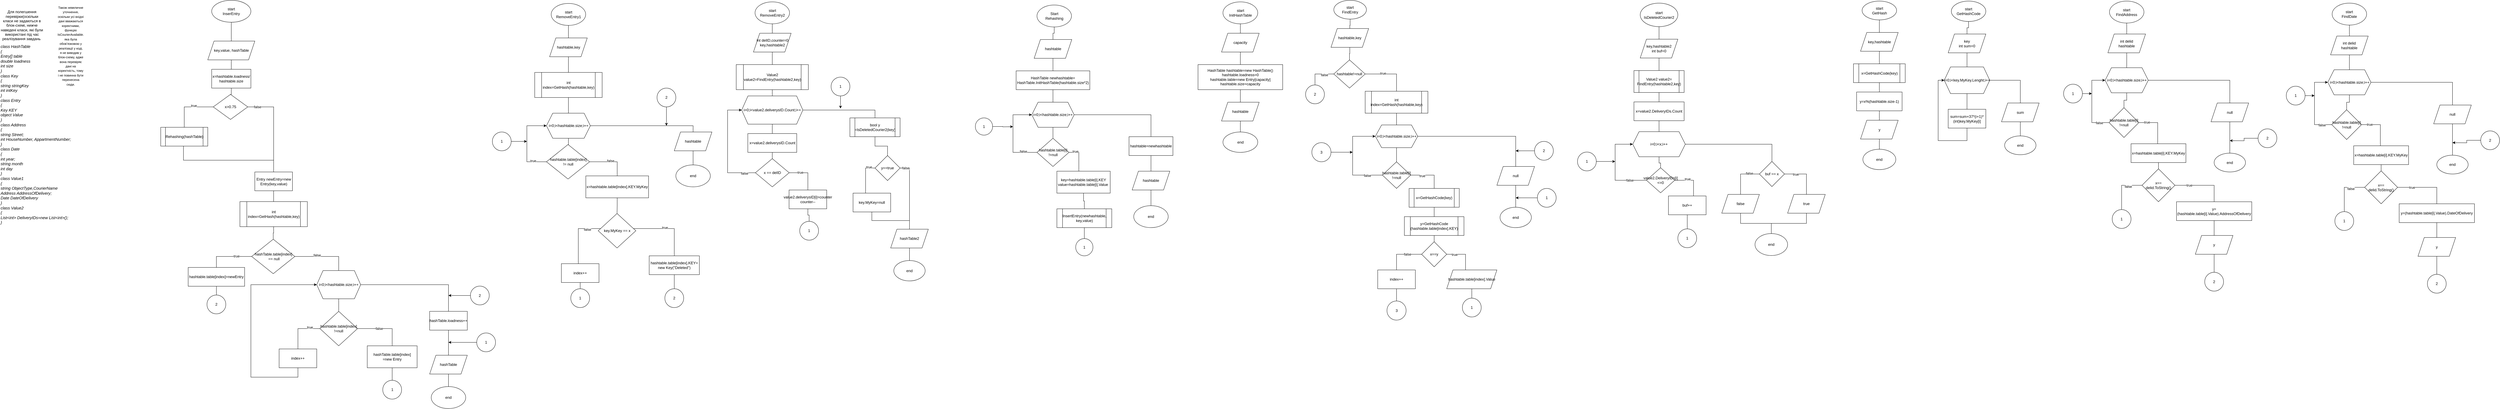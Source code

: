 <mxfile version="15.2.7" type="device"><diagram id="d34mUyN6MieaFSdwt0Ng" name="Лаб7_Фесюк_КП12_Вар10"><mxGraphModel dx="2365" dy="1530" grid="1" gridSize="10" guides="1" tooltips="1" connect="1" arrows="1" fold="1" page="1" pageScale="1" pageWidth="827" pageHeight="1169" math="0" shadow="0"><root><mxCell id="0"/><mxCell id="1" parent="0"/><mxCell id="GIskFHQOVxHTMI3FhsTb-6" value="&lt;div style=&quot;color: rgb(0 , 0 , 0) ; font-family: &amp;#34;helvetica&amp;#34; ; font-size: 12px ; font-style: normal ; font-weight: 400 ; letter-spacing: normal ; text-indent: 0px ; text-transform: none ; word-spacing: 0px ; background-color: rgb(248 , 249 , 250) ; text-align: left&quot;&gt;&lt;br&gt;&lt;/div&gt;" style="text;whiteSpace=wrap;html=1;" parent="1" vertex="1"><mxGeometry x="220" y="530" width="230" height="410" as="geometry"/></mxCell><mxCell id="GIskFHQOVxHTMI3FhsTb-7" value="&lt;div style=&quot;font-family: &amp;#34;helvetica&amp;#34; ; font-size: 13px&quot;&gt;&lt;font style=&quot;font-size: 13px&quot;&gt;&lt;i&gt;class HashTable&lt;/i&gt;&lt;/font&gt;&lt;/div&gt;&lt;div style=&quot;font-family: &amp;#34;helvetica&amp;#34; ; font-size: 13px&quot;&gt;&lt;font style=&quot;font-size: 13px&quot;&gt;&lt;i&gt;{&lt;/i&gt;&lt;/font&gt;&lt;/div&gt;&lt;div style=&quot;font-family: &amp;#34;helvetica&amp;#34; ; font-size: 13px&quot;&gt;&lt;font style=&quot;font-size: 13px&quot;&gt;&lt;i&gt;Entry[] table&lt;/i&gt;&lt;/font&gt;&lt;/div&gt;&lt;div style=&quot;font-family: &amp;#34;helvetica&amp;#34; ; font-size: 13px&quot;&gt;&lt;font style=&quot;font-size: 13px&quot;&gt;&lt;i&gt;double loadness&lt;/i&gt;&lt;/font&gt;&lt;/div&gt;&lt;div style=&quot;font-family: &amp;#34;helvetica&amp;#34; ; font-size: 13px&quot;&gt;&lt;font style=&quot;font-size: 13px&quot;&gt;&lt;i&gt;int size&lt;/i&gt;&lt;/font&gt;&lt;/div&gt;&lt;div style=&quot;font-family: &amp;#34;helvetica&amp;#34; ; font-size: 13px&quot;&gt;&lt;font style=&quot;font-size: 13px&quot;&gt;&lt;i&gt;}&lt;/i&gt;&lt;/font&gt;&lt;/div&gt;&lt;div style=&quot;font-family: &amp;#34;helvetica&amp;#34; ; font-size: 13px&quot;&gt;&lt;font style=&quot;font-size: 13px&quot;&gt;&lt;i&gt;class Key&lt;/i&gt;&lt;/font&gt;&lt;/div&gt;&lt;div style=&quot;font-family: &amp;#34;helvetica&amp;#34; ; font-size: 13px&quot;&gt;&lt;font style=&quot;font-size: 13px&quot;&gt;&lt;i&gt;{&lt;/i&gt;&lt;/font&gt;&lt;/div&gt;&lt;div style=&quot;font-family: &amp;#34;helvetica&amp;#34; ; font-size: 13px&quot;&gt;&lt;font style=&quot;font-size: 13px&quot;&gt;&lt;i&gt;string stringKey&lt;/i&gt;&lt;/font&gt;&lt;/div&gt;&lt;div style=&quot;font-family: &amp;#34;helvetica&amp;#34; ; font-size: 13px&quot;&gt;&lt;font style=&quot;font-size: 13px&quot;&gt;&lt;i&gt;int intKey&lt;/i&gt;&lt;/font&gt;&lt;/div&gt;&lt;div style=&quot;font-family: &amp;#34;helvetica&amp;#34; ; font-size: 13px&quot;&gt;&lt;font style=&quot;font-size: 13px&quot;&gt;&lt;i&gt;}&lt;/i&gt;&lt;/font&gt;&lt;/div&gt;&lt;div style=&quot;font-family: &amp;#34;helvetica&amp;#34; ; font-size: 13px&quot;&gt;&lt;font style=&quot;font-size: 13px&quot;&gt;&lt;i&gt;class Entry&lt;/i&gt;&lt;/font&gt;&lt;/div&gt;&lt;div style=&quot;font-family: &amp;#34;helvetica&amp;#34; ; font-size: 13px&quot;&gt;&lt;font style=&quot;font-size: 13px&quot;&gt;&lt;i&gt;{&lt;/i&gt;&lt;/font&gt;&lt;/div&gt;&lt;div style=&quot;font-family: &amp;#34;helvetica&amp;#34; ; font-size: 13px&quot;&gt;&lt;font style=&quot;font-size: 13px&quot;&gt;&lt;i&gt;Key KEY&lt;/i&gt;&lt;/font&gt;&lt;/div&gt;&lt;div style=&quot;font-family: &amp;#34;helvetica&amp;#34; ; font-size: 13px&quot;&gt;&lt;font style=&quot;font-size: 13px&quot;&gt;&lt;i&gt;object Value&lt;/i&gt;&lt;/font&gt;&lt;/div&gt;&lt;div style=&quot;font-family: &amp;#34;helvetica&amp;#34; ; font-size: 13px&quot;&gt;&lt;font style=&quot;font-size: 13px&quot;&gt;&lt;i&gt;}&lt;/i&gt;&lt;/font&gt;&lt;/div&gt;&lt;div style=&quot;font-family: &amp;#34;helvetica&amp;#34; ; font-size: 13px&quot;&gt;&lt;font style=&quot;font-size: 13px&quot;&gt;&lt;i&gt;class Address&lt;/i&gt;&lt;/font&gt;&lt;/div&gt;&lt;div style=&quot;font-family: &amp;#34;helvetica&amp;#34; ; font-size: 13px&quot;&gt;&lt;font style=&quot;font-size: 13px&quot;&gt;&lt;i&gt;{&lt;/i&gt;&lt;/font&gt;&lt;/div&gt;&lt;div style=&quot;font-family: &amp;#34;helvetica&amp;#34; ; font-size: 13px&quot;&gt;&lt;font style=&quot;font-size: 13px&quot;&gt;&lt;i&gt;string Street;&lt;/i&gt;&lt;/font&gt;&lt;/div&gt;&lt;div style=&quot;font-family: &amp;#34;helvetica&amp;#34; ; font-size: 13px&quot;&gt;&lt;font style=&quot;font-size: 13px&quot;&gt;&lt;i&gt;int HouseNumber, AppartmentNumber;&lt;/i&gt;&lt;/font&gt;&lt;/div&gt;&lt;div style=&quot;font-family: &amp;#34;helvetica&amp;#34; ; font-size: 13px&quot;&gt;&lt;font style=&quot;font-size: 13px&quot;&gt;&lt;i&gt;}&lt;/i&gt;&lt;/font&gt;&lt;/div&gt;&lt;div style=&quot;font-family: &amp;#34;helvetica&amp;#34; ; font-size: 13px&quot;&gt;&lt;font style=&quot;font-size: 13px&quot;&gt;&lt;i&gt;class Date&lt;/i&gt;&lt;/font&gt;&lt;/div&gt;&lt;div style=&quot;font-family: &amp;#34;helvetica&amp;#34; ; font-size: 13px&quot;&gt;&lt;font style=&quot;font-size: 13px&quot;&gt;&lt;i&gt;{&lt;/i&gt;&lt;/font&gt;&lt;/div&gt;&lt;div style=&quot;font-family: &amp;#34;helvetica&amp;#34; ; font-size: 13px&quot;&gt;&lt;font style=&quot;font-size: 13px&quot;&gt;&lt;i&gt;int year;&lt;/i&gt;&lt;/font&gt;&lt;/div&gt;&lt;div style=&quot;font-family: &amp;#34;helvetica&amp;#34; ; font-size: 13px&quot;&gt;&lt;font style=&quot;font-size: 13px&quot;&gt;&lt;i&gt;string month&lt;/i&gt;&lt;/font&gt;&lt;/div&gt;&lt;div style=&quot;font-family: &amp;#34;helvetica&amp;#34; ; font-size: 13px&quot;&gt;&lt;font style=&quot;font-size: 13px&quot;&gt;&lt;i&gt;int day&lt;/i&gt;&lt;/font&gt;&lt;/div&gt;&lt;div style=&quot;font-family: &amp;#34;helvetica&amp;#34; ; font-size: 13px&quot;&gt;&lt;font style=&quot;font-size: 13px&quot;&gt;&lt;i&gt;}&lt;/i&gt;&lt;/font&gt;&lt;/div&gt;&lt;div style=&quot;font-family: &amp;#34;helvetica&amp;#34; ; font-size: 13px&quot;&gt;&lt;font style=&quot;font-size: 13px&quot;&gt;&lt;i&gt;class Value1&lt;/i&gt;&lt;/font&gt;&lt;/div&gt;&lt;div style=&quot;font-family: &amp;#34;helvetica&amp;#34; ; font-size: 13px&quot;&gt;&lt;font style=&quot;font-size: 13px&quot;&gt;&lt;i&gt;{&lt;/i&gt;&lt;/font&gt;&lt;/div&gt;&lt;div style=&quot;font-family: &amp;#34;helvetica&amp;#34; ; font-size: 13px&quot;&gt;&lt;font style=&quot;font-size: 13px&quot;&gt;&lt;i&gt;string ObjectType,CourierName&lt;/i&gt;&lt;/font&gt;&lt;/div&gt;&lt;div style=&quot;font-family: &amp;#34;helvetica&amp;#34; ; font-size: 13px&quot;&gt;&lt;font style=&quot;font-size: 13px&quot;&gt;&lt;i&gt;Address AddressOfDelivery;&lt;/i&gt;&lt;/font&gt;&lt;/div&gt;&lt;div style=&quot;font-family: &amp;#34;helvetica&amp;#34; ; font-size: 13px&quot;&gt;&lt;font style=&quot;font-size: 13px&quot;&gt;&lt;i&gt;Date DateOfDelivery&lt;/i&gt;&lt;/font&gt;&lt;/div&gt;&lt;div style=&quot;font-family: &amp;#34;helvetica&amp;#34; ; font-size: 13px&quot;&gt;&lt;font style=&quot;font-size: 13px&quot;&gt;&lt;i&gt;}&lt;/i&gt;&lt;/font&gt;&lt;/div&gt;&lt;div style=&quot;font-family: &amp;#34;helvetica&amp;#34; ; font-size: 13px&quot;&gt;&lt;font style=&quot;font-size: 13px&quot;&gt;&lt;i&gt;class Value2&lt;/i&gt;&lt;/font&gt;&lt;/div&gt;&lt;div style=&quot;font-family: &amp;#34;helvetica&amp;#34; ; font-size: 13px&quot;&gt;&lt;font style=&quot;font-size: 13px&quot;&gt;&lt;i&gt;{&lt;/i&gt;&lt;/font&gt;&lt;/div&gt;&lt;div style=&quot;font-family: &amp;#34;helvetica&amp;#34; ; font-size: 13px&quot;&gt;&lt;font style=&quot;font-size: 13px&quot;&gt;&lt;i&gt;List&amp;lt;int&amp;gt; DeliveryIDs=new List&amp;lt;int&amp;gt;();&lt;br&gt;}&lt;/i&gt;&lt;/font&gt;&lt;/div&gt;" style="text;html=1;strokeColor=none;fillColor=none;align=left;verticalAlign=middle;whiteSpace=wrap;rounded=0;" parent="1" vertex="1"><mxGeometry y="162.5" width="450" height="530" as="geometry"/></mxCell><mxCell id="GIskFHQOVxHTMI3FhsTb-8" value="Для полегшення перевірки(оскільки класи не задаються в блок-схемі, нижче наведені класи, які були використані під час реалізування завдань&amp;nbsp;" style="text;html=1;strokeColor=none;fillColor=none;align=center;verticalAlign=middle;whiteSpace=wrap;rounded=0;" parent="1" vertex="1"><mxGeometry y="70" width="140" height="20" as="geometry"/></mxCell><mxCell id="GIskFHQOVxHTMI3FhsTb-11" value="" style="edgeStyle=orthogonalEdgeStyle;rounded=0;orthogonalLoop=1;jettySize=auto;html=1;endArrow=none;endFill=0;" parent="1" source="GIskFHQOVxHTMI3FhsTb-9" target="GIskFHQOVxHTMI3FhsTb-10" edge="1"><mxGeometry relative="1" as="geometry"/></mxCell><mxCell id="GIskFHQOVxHTMI3FhsTb-9" value="start&lt;br&gt;InserEntry" style="ellipse;whiteSpace=wrap;html=1;" parent="1" vertex="1"><mxGeometry x="675" width="125" height="70" as="geometry"/></mxCell><mxCell id="GIskFHQOVxHTMI3FhsTb-19" value="" style="edgeStyle=orthogonalEdgeStyle;rounded=0;orthogonalLoop=1;jettySize=auto;html=1;endArrow=none;endFill=0;" parent="1" source="GIskFHQOVxHTMI3FhsTb-10" target="GIskFHQOVxHTMI3FhsTb-18" edge="1"><mxGeometry relative="1" as="geometry"/></mxCell><mxCell id="GIskFHQOVxHTMI3FhsTb-10" value="key,value, hashTable" style="shape=parallelogram;perimeter=parallelogramPerimeter;whiteSpace=wrap;html=1;fixedSize=1;" parent="1" vertex="1"><mxGeometry x="662.5" y="130" width="150" height="60" as="geometry"/></mxCell><mxCell id="GIskFHQOVxHTMI3FhsTb-15" style="edgeStyle=orthogonalEdgeStyle;rounded=0;orthogonalLoop=1;jettySize=auto;html=1;entryX=0.5;entryY=0;entryDx=0;entryDy=0;endArrow=none;endFill=0;" parent="1" source="GIskFHQOVxHTMI3FhsTb-12" target="GIskFHQOVxHTMI3FhsTb-14" edge="1"><mxGeometry relative="1" as="geometry"/></mxCell><mxCell id="GIskFHQOVxHTMI3FhsTb-16" value="true" style="edgeLabel;html=1;align=center;verticalAlign=middle;resizable=0;points=[];" parent="GIskFHQOVxHTMI3FhsTb-15" vertex="1" connectable="0"><mxGeometry x="-0.215" y="-4" relative="1" as="geometry"><mxPoint as="offset"/></mxGeometry></mxCell><mxCell id="GIskFHQOVxHTMI3FhsTb-21" style="edgeStyle=orthogonalEdgeStyle;rounded=0;orthogonalLoop=1;jettySize=auto;html=1;entryX=0.5;entryY=0;entryDx=0;entryDy=0;endArrow=none;endFill=0;" parent="1" source="GIskFHQOVxHTMI3FhsTb-12" target="GIskFHQOVxHTMI3FhsTb-17" edge="1"><mxGeometry relative="1" as="geometry"/></mxCell><mxCell id="GIskFHQOVxHTMI3FhsTb-23" value="false" style="edgeLabel;html=1;align=center;verticalAlign=middle;resizable=0;points=[];" parent="GIskFHQOVxHTMI3FhsTb-21" vertex="1" connectable="0"><mxGeometry x="-0.788" y="-4" relative="1" as="geometry"><mxPoint y="-4" as="offset"/></mxGeometry></mxCell><mxCell id="GIskFHQOVxHTMI3FhsTb-12" value="x&amp;gt;0.75" style="rhombus;whiteSpace=wrap;html=1;" parent="1" vertex="1"><mxGeometry x="680" y="300" width="110" height="80" as="geometry"/></mxCell><mxCell id="GIskFHQOVxHTMI3FhsTb-47" style="edgeStyle=orthogonalEdgeStyle;rounded=0;orthogonalLoop=1;jettySize=auto;html=1;entryX=0.5;entryY=0;entryDx=0;entryDy=0;endArrow=none;endFill=0;" parent="1" source="GIskFHQOVxHTMI3FhsTb-14" target="GIskFHQOVxHTMI3FhsTb-17" edge="1"><mxGeometry relative="1" as="geometry"><Array as="points"><mxPoint x="585" y="510"/><mxPoint x="873" y="510"/></Array></mxGeometry></mxCell><mxCell id="GIskFHQOVxHTMI3FhsTb-14" value="Rehashing(hashTable)" style="shape=process;whiteSpace=wrap;html=1;backgroundOutline=1;" parent="1" vertex="1"><mxGeometry x="512.5" y="405" width="150" height="60" as="geometry"/></mxCell><mxCell id="GIskFHQOVxHTMI3FhsTb-25" value="" style="edgeStyle=orthogonalEdgeStyle;rounded=0;orthogonalLoop=1;jettySize=auto;html=1;endArrow=none;endFill=0;" parent="1" source="GIskFHQOVxHTMI3FhsTb-17" target="GIskFHQOVxHTMI3FhsTb-24" edge="1"><mxGeometry relative="1" as="geometry"/></mxCell><mxCell id="GIskFHQOVxHTMI3FhsTb-17" value="Entry newEntry=new Entry(key,value)" style="rounded=0;whiteSpace=wrap;html=1;" parent="1" vertex="1"><mxGeometry x="812.5" y="547.5" width="120" height="60" as="geometry"/></mxCell><mxCell id="GIskFHQOVxHTMI3FhsTb-20" value="" style="edgeStyle=orthogonalEdgeStyle;rounded=0;orthogonalLoop=1;jettySize=auto;html=1;endArrow=none;endFill=0;" parent="1" source="GIskFHQOVxHTMI3FhsTb-18" target="GIskFHQOVxHTMI3FhsTb-12" edge="1"><mxGeometry relative="1" as="geometry"/></mxCell><mxCell id="GIskFHQOVxHTMI3FhsTb-18" value="x=hashtable.loadness/&lt;br&gt;hashtable.size" style="rounded=0;whiteSpace=wrap;html=1;" parent="1" vertex="1"><mxGeometry x="675" y="220" width="125" height="60" as="geometry"/></mxCell><mxCell id="GIskFHQOVxHTMI3FhsTb-27" value="" style="edgeStyle=orthogonalEdgeStyle;rounded=0;orthogonalLoop=1;jettySize=auto;html=1;endArrow=none;endFill=0;" parent="1" source="GIskFHQOVxHTMI3FhsTb-24" target="GIskFHQOVxHTMI3FhsTb-26" edge="1"><mxGeometry relative="1" as="geometry"/></mxCell><mxCell id="GIskFHQOVxHTMI3FhsTb-24" value="int index=GetHash(hashtable,key)" style="shape=process;whiteSpace=wrap;html=1;backgroundOutline=1;" parent="1" vertex="1"><mxGeometry x="765" y="642" width="215" height="80" as="geometry"/></mxCell><mxCell id="GIskFHQOVxHTMI3FhsTb-29" style="edgeStyle=orthogonalEdgeStyle;rounded=0;orthogonalLoop=1;jettySize=auto;html=1;entryX=0.5;entryY=0;entryDx=0;entryDy=0;endArrow=none;endFill=0;" parent="1" source="GIskFHQOVxHTMI3FhsTb-26" target="GIskFHQOVxHTMI3FhsTb-28" edge="1"><mxGeometry relative="1" as="geometry"/></mxCell><mxCell id="GIskFHQOVxHTMI3FhsTb-30" value="true" style="edgeLabel;html=1;align=center;verticalAlign=middle;resizable=0;points=[];" parent="GIskFHQOVxHTMI3FhsTb-29" vertex="1" connectable="0"><mxGeometry x="-0.342" y="-1" relative="1" as="geometry"><mxPoint as="offset"/></mxGeometry></mxCell><mxCell id="GIskFHQOVxHTMI3FhsTb-32" style="edgeStyle=orthogonalEdgeStyle;rounded=0;orthogonalLoop=1;jettySize=auto;html=1;entryX=0.5;entryY=0;entryDx=0;entryDy=0;endArrow=none;endFill=0;" parent="1" source="GIskFHQOVxHTMI3FhsTb-26" target="GIskFHQOVxHTMI3FhsTb-31" edge="1"><mxGeometry relative="1" as="geometry"/></mxCell><mxCell id="4Rvr-801vpnyzimdiZPo-5" value="false" style="edgeLabel;html=1;align=center;verticalAlign=middle;resizable=0;points=[];" vertex="1" connectable="0" parent="GIskFHQOVxHTMI3FhsTb-32"><mxGeometry x="-0.232" y="4" relative="1" as="geometry"><mxPoint as="offset"/></mxGeometry></mxCell><mxCell id="GIskFHQOVxHTMI3FhsTb-26" value="hashTable.table[index]&lt;br&gt;&amp;nbsp;== null" style="rhombus;whiteSpace=wrap;html=1;" parent="1" vertex="1"><mxGeometry x="802.5" y="762" width="137.5" height="110" as="geometry"/></mxCell><mxCell id="4Rvr-801vpnyzimdiZPo-2" value="" style="edgeStyle=orthogonalEdgeStyle;rounded=0;orthogonalLoop=1;jettySize=auto;html=1;endArrow=none;endFill=0;" edge="1" parent="1" source="GIskFHQOVxHTMI3FhsTb-28" target="4Rvr-801vpnyzimdiZPo-1"><mxGeometry relative="1" as="geometry"/></mxCell><mxCell id="GIskFHQOVxHTMI3FhsTb-28" value="hashtable.table[index]=newEntry" style="rounded=0;whiteSpace=wrap;html=1;" parent="1" vertex="1"><mxGeometry x="600" y="852" width="180" height="60" as="geometry"/></mxCell><mxCell id="GIskFHQOVxHTMI3FhsTb-34" value="" style="edgeStyle=orthogonalEdgeStyle;rounded=0;orthogonalLoop=1;jettySize=auto;html=1;endArrow=none;endFill=0;" parent="1" source="GIskFHQOVxHTMI3FhsTb-31" target="GIskFHQOVxHTMI3FhsTb-33" edge="1"><mxGeometry relative="1" as="geometry"/></mxCell><mxCell id="GIskFHQOVxHTMI3FhsTb-42" style="edgeStyle=orthogonalEdgeStyle;rounded=0;orthogonalLoop=1;jettySize=auto;html=1;entryX=0.5;entryY=0;entryDx=0;entryDy=0;endArrow=none;endFill=0;" parent="1" source="GIskFHQOVxHTMI3FhsTb-31" target="GIskFHQOVxHTMI3FhsTb-41" edge="1"><mxGeometry relative="1" as="geometry"/></mxCell><mxCell id="GIskFHQOVxHTMI3FhsTb-31" value="i=0;i&amp;lt;hashtable.size;i++" style="shape=hexagon;perimeter=hexagonPerimeter2;whiteSpace=wrap;html=1;fixedSize=1;" parent="1" vertex="1"><mxGeometry x="1010" y="862" width="140" height="90" as="geometry"/></mxCell><mxCell id="GIskFHQOVxHTMI3FhsTb-36" style="edgeStyle=orthogonalEdgeStyle;rounded=0;orthogonalLoop=1;jettySize=auto;html=1;entryX=0.5;entryY=0;entryDx=0;entryDy=0;endArrow=none;endFill=0;" parent="1" source="GIskFHQOVxHTMI3FhsTb-33" target="GIskFHQOVxHTMI3FhsTb-35" edge="1"><mxGeometry relative="1" as="geometry"/></mxCell><mxCell id="GIskFHQOVxHTMI3FhsTb-37" value="true" style="edgeLabel;html=1;align=center;verticalAlign=middle;resizable=0;points=[];" parent="GIskFHQOVxHTMI3FhsTb-36" vertex="1" connectable="0"><mxGeometry x="-0.526" y="-4" relative="1" as="geometry"><mxPoint as="offset"/></mxGeometry></mxCell><mxCell id="GIskFHQOVxHTMI3FhsTb-39" style="edgeStyle=orthogonalEdgeStyle;rounded=0;orthogonalLoop=1;jettySize=auto;html=1;entryX=0.5;entryY=0;entryDx=0;entryDy=0;endArrow=none;endFill=0;" parent="1" source="GIskFHQOVxHTMI3FhsTb-33" target="GIskFHQOVxHTMI3FhsTb-38" edge="1"><mxGeometry relative="1" as="geometry"/></mxCell><mxCell id="GIskFHQOVxHTMI3FhsTb-52" value="false" style="edgeLabel;html=1;align=center;verticalAlign=middle;resizable=0;points=[];" parent="GIskFHQOVxHTMI3FhsTb-39" vertex="1" connectable="0"><mxGeometry x="-0.166" relative="1" as="geometry"><mxPoint as="offset"/></mxGeometry></mxCell><mxCell id="GIskFHQOVxHTMI3FhsTb-33" value="hashtable.table[index]&lt;br&gt;!=null" style="rhombus;whiteSpace=wrap;html=1;" parent="1" vertex="1"><mxGeometry x="1020" y="992" width="120" height="110" as="geometry"/></mxCell><mxCell id="GIskFHQOVxHTMI3FhsTb-40" style="edgeStyle=orthogonalEdgeStyle;rounded=0;orthogonalLoop=1;jettySize=auto;html=1;entryX=0;entryY=0.5;entryDx=0;entryDy=0;endArrow=classic;endFill=1;" parent="1" source="GIskFHQOVxHTMI3FhsTb-35" target="GIskFHQOVxHTMI3FhsTb-31" edge="1"><mxGeometry relative="1" as="geometry"><Array as="points"><mxPoint x="950" y="1202"/><mxPoint x="800" y="1202"/><mxPoint x="800" y="907"/></Array></mxGeometry></mxCell><mxCell id="GIskFHQOVxHTMI3FhsTb-35" value="index++" style="rounded=0;whiteSpace=wrap;html=1;" parent="1" vertex="1"><mxGeometry x="890" y="1112" width="120" height="60" as="geometry"/></mxCell><mxCell id="GIskFHQOVxHTMI3FhsTb-49" value="" style="edgeStyle=orthogonalEdgeStyle;rounded=0;orthogonalLoop=1;jettySize=auto;html=1;endArrow=none;endFill=0;" parent="1" source="GIskFHQOVxHTMI3FhsTb-38" target="GIskFHQOVxHTMI3FhsTb-48" edge="1"><mxGeometry relative="1" as="geometry"/></mxCell><mxCell id="GIskFHQOVxHTMI3FhsTb-38" value="hashTable.table[index]&lt;br&gt;=new Entry" style="rounded=0;whiteSpace=wrap;html=1;" parent="1" vertex="1"><mxGeometry x="1171" y="1102" width="159" height="70" as="geometry"/></mxCell><mxCell id="GIskFHQOVxHTMI3FhsTb-44" style="edgeStyle=orthogonalEdgeStyle;rounded=0;orthogonalLoop=1;jettySize=auto;html=1;endArrow=none;endFill=0;" parent="1" source="GIskFHQOVxHTMI3FhsTb-41" target="GIskFHQOVxHTMI3FhsTb-43" edge="1"><mxGeometry relative="1" as="geometry"/></mxCell><mxCell id="GIskFHQOVxHTMI3FhsTb-41" value="hashTable.loadness++" style="rounded=0;whiteSpace=wrap;html=1;" parent="1" vertex="1"><mxGeometry x="1370" y="992" width="120" height="60" as="geometry"/></mxCell><mxCell id="GIskFHQOVxHTMI3FhsTb-43" value="hashTable" style="shape=parallelogram;perimeter=parallelogramPerimeter;whiteSpace=wrap;html=1;fixedSize=1;" parent="1" vertex="1"><mxGeometry x="1370" y="1132" width="120" height="60" as="geometry"/></mxCell><mxCell id="GIskFHQOVxHTMI3FhsTb-46" value="" style="edgeStyle=orthogonalEdgeStyle;rounded=0;orthogonalLoop=1;jettySize=auto;html=1;endArrow=none;endFill=0;" parent="1" source="GIskFHQOVxHTMI3FhsTb-45" target="GIskFHQOVxHTMI3FhsTb-43" edge="1"><mxGeometry relative="1" as="geometry"/></mxCell><mxCell id="GIskFHQOVxHTMI3FhsTb-45" value="end" style="ellipse;whiteSpace=wrap;html=1;" parent="1" vertex="1"><mxGeometry x="1375" y="1232" width="110" height="70" as="geometry"/></mxCell><mxCell id="GIskFHQOVxHTMI3FhsTb-48" value="1" style="ellipse;whiteSpace=wrap;html=1;aspect=fixed;" parent="1" vertex="1"><mxGeometry x="1220.5" y="1212" width="60" height="60" as="geometry"/></mxCell><mxCell id="GIskFHQOVxHTMI3FhsTb-51" style="edgeStyle=orthogonalEdgeStyle;rounded=0;orthogonalLoop=1;jettySize=auto;html=1;endArrow=classic;endFill=1;" parent="1" source="GIskFHQOVxHTMI3FhsTb-50" edge="1"><mxGeometry relative="1" as="geometry"><mxPoint x="1430" y="1091" as="targetPoint"/></mxGeometry></mxCell><mxCell id="GIskFHQOVxHTMI3FhsTb-50" value="1" style="ellipse;whiteSpace=wrap;html=1;aspect=fixed;" parent="1" vertex="1"><mxGeometry x="1520" y="1061" width="60" height="60" as="geometry"/></mxCell><mxCell id="GIskFHQOVxHTMI3FhsTb-55" value="" style="edgeStyle=orthogonalEdgeStyle;rounded=0;orthogonalLoop=1;jettySize=auto;html=1;endArrow=none;endFill=0;" parent="1" source="GIskFHQOVxHTMI3FhsTb-53" target="GIskFHQOVxHTMI3FhsTb-54" edge="1"><mxGeometry relative="1" as="geometry"/></mxCell><mxCell id="GIskFHQOVxHTMI3FhsTb-53" value="start&lt;br&gt;RemoveEntry1" style="ellipse;whiteSpace=wrap;html=1;" parent="1" vertex="1"><mxGeometry x="1757.5" y="10" width="110" height="70" as="geometry"/></mxCell><mxCell id="GIskFHQOVxHTMI3FhsTb-58" value="" style="edgeStyle=orthogonalEdgeStyle;rounded=0;orthogonalLoop=1;jettySize=auto;html=1;endArrow=none;endFill=0;" parent="1" source="GIskFHQOVxHTMI3FhsTb-54" target="GIskFHQOVxHTMI3FhsTb-57" edge="1"><mxGeometry relative="1" as="geometry"/></mxCell><mxCell id="GIskFHQOVxHTMI3FhsTb-54" value="hashtable,key" style="shape=parallelogram;perimeter=parallelogramPerimeter;whiteSpace=wrap;html=1;fixedSize=1;" parent="1" vertex="1"><mxGeometry x="1752.5" y="120" width="120" height="60" as="geometry"/></mxCell><mxCell id="GIskFHQOVxHTMI3FhsTb-60" value="" style="edgeStyle=orthogonalEdgeStyle;rounded=0;orthogonalLoop=1;jettySize=auto;html=1;endArrow=none;endFill=0;" parent="1" source="GIskFHQOVxHTMI3FhsTb-57" target="GIskFHQOVxHTMI3FhsTb-59" edge="1"><mxGeometry relative="1" as="geometry"/></mxCell><mxCell id="GIskFHQOVxHTMI3FhsTb-57" value="int index=GetHash(hashtable,key)" style="shape=process;whiteSpace=wrap;html=1;backgroundOutline=1;" parent="1" vertex="1"><mxGeometry x="1705" y="230" width="215" height="80" as="geometry"/></mxCell><mxCell id="GIskFHQOVxHTMI3FhsTb-62" value="" style="edgeStyle=orthogonalEdgeStyle;rounded=0;orthogonalLoop=1;jettySize=auto;html=1;endArrow=none;endFill=0;" parent="1" source="GIskFHQOVxHTMI3FhsTb-59" target="GIskFHQOVxHTMI3FhsTb-61" edge="1"><mxGeometry relative="1" as="geometry"/></mxCell><mxCell id="GIskFHQOVxHTMI3FhsTb-79" style="edgeStyle=orthogonalEdgeStyle;rounded=0;orthogonalLoop=1;jettySize=auto;html=1;entryX=0.5;entryY=0;entryDx=0;entryDy=0;endArrow=none;endFill=0;" parent="1" source="GIskFHQOVxHTMI3FhsTb-59" target="GIskFHQOVxHTMI3FhsTb-76" edge="1"><mxGeometry relative="1" as="geometry"/></mxCell><mxCell id="GIskFHQOVxHTMI3FhsTb-59" value="i=0;i&amp;lt;hashtable.size;i++" style="shape=hexagon;perimeter=hexagonPerimeter2;whiteSpace=wrap;html=1;fixedSize=1;" parent="1" vertex="1"><mxGeometry x="1742.5" y="360" width="140" height="80" as="geometry"/></mxCell><mxCell id="GIskFHQOVxHTMI3FhsTb-74" style="edgeStyle=orthogonalEdgeStyle;rounded=0;orthogonalLoop=1;jettySize=auto;html=1;entryX=0;entryY=0.5;entryDx=0;entryDy=0;endArrow=classic;endFill=1;" parent="1" source="GIskFHQOVxHTMI3FhsTb-61" target="GIskFHQOVxHTMI3FhsTb-59" edge="1"><mxGeometry relative="1" as="geometry"><Array as="points"><mxPoint x="1680" y="515"/><mxPoint x="1680" y="400"/></Array></mxGeometry></mxCell><mxCell id="GIskFHQOVxHTMI3FhsTb-78" value="true" style="edgeLabel;html=1;align=center;verticalAlign=middle;resizable=0;points=[];" parent="GIskFHQOVxHTMI3FhsTb-74" vertex="1" connectable="0"><mxGeometry x="-0.644" y="-3" relative="1" as="geometry"><mxPoint as="offset"/></mxGeometry></mxCell><mxCell id="GIskFHQOVxHTMI3FhsTb-88" style="edgeStyle=orthogonalEdgeStyle;rounded=0;orthogonalLoop=1;jettySize=auto;html=1;entryX=0.5;entryY=0;entryDx=0;entryDy=0;endArrow=none;endFill=0;" parent="1" source="GIskFHQOVxHTMI3FhsTb-61" target="GIskFHQOVxHTMI3FhsTb-87" edge="1"><mxGeometry relative="1" as="geometry"><Array as="points"><mxPoint x="1968" y="515"/></Array></mxGeometry></mxCell><mxCell id="GIskFHQOVxHTMI3FhsTb-95" value="false" style="edgeLabel;html=1;align=center;verticalAlign=middle;resizable=0;points=[];" parent="GIskFHQOVxHTMI3FhsTb-88" vertex="1" connectable="0"><mxGeometry x="0.007" y="3" relative="1" as="geometry"><mxPoint as="offset"/></mxGeometry></mxCell><mxCell id="GIskFHQOVxHTMI3FhsTb-61" value="hashtable.table[index]&lt;br&gt;!= null" style="rhombus;whiteSpace=wrap;html=1;" parent="1" vertex="1"><mxGeometry x="1742.5" y="460" width="137.5" height="110" as="geometry"/></mxCell><mxCell id="GIskFHQOVxHTMI3FhsTb-70" style="edgeStyle=orthogonalEdgeStyle;rounded=0;orthogonalLoop=1;jettySize=auto;html=1;entryX=0.45;entryY=0.017;entryDx=0;entryDy=0;entryPerimeter=0;endArrow=none;endFill=0;" parent="1" source="GIskFHQOVxHTMI3FhsTb-63" target="GIskFHQOVxHTMI3FhsTb-69" edge="1"><mxGeometry relative="1" as="geometry"><Array as="points"><mxPoint x="1844" y="728"/></Array></mxGeometry></mxCell><mxCell id="GIskFHQOVxHTMI3FhsTb-71" value="false" style="edgeLabel;html=1;align=center;verticalAlign=middle;resizable=0;points=[];" parent="GIskFHQOVxHTMI3FhsTb-70" vertex="1" connectable="0"><mxGeometry x="-0.197" relative="1" as="geometry"><mxPoint x="29" as="offset"/></mxGeometry></mxCell><mxCell id="GIskFHQOVxHTMI3FhsTb-72" style="edgeStyle=orthogonalEdgeStyle;rounded=0;orthogonalLoop=1;jettySize=auto;html=1;entryX=0.5;entryY=0;entryDx=0;entryDy=0;endArrow=none;endFill=0;" parent="1" source="GIskFHQOVxHTMI3FhsTb-63" target="GIskFHQOVxHTMI3FhsTb-68" edge="1"><mxGeometry relative="1" as="geometry"><Array as="points"><mxPoint x="2150" y="728"/></Array></mxGeometry></mxCell><mxCell id="GIskFHQOVxHTMI3FhsTb-73" value="true" style="edgeLabel;html=1;align=center;verticalAlign=middle;resizable=0;points=[];" parent="GIskFHQOVxHTMI3FhsTb-72" vertex="1" connectable="0"><mxGeometry x="0.075" y="-2" relative="1" as="geometry"><mxPoint x="-17" y="-5" as="offset"/></mxGeometry></mxCell><mxCell id="GIskFHQOVxHTMI3FhsTb-63" value="key.MyKey == x" style="rhombus;whiteSpace=wrap;html=1;" parent="1" vertex="1"><mxGeometry x="1907.5" y="680" width="120" height="110" as="geometry"/></mxCell><mxCell id="GIskFHQOVxHTMI3FhsTb-91" value="" style="edgeStyle=orthogonalEdgeStyle;rounded=0;orthogonalLoop=1;jettySize=auto;html=1;endArrow=none;endFill=0;" parent="1" source="GIskFHQOVxHTMI3FhsTb-68" target="GIskFHQOVxHTMI3FhsTb-90" edge="1"><mxGeometry relative="1" as="geometry"/></mxCell><mxCell id="GIskFHQOVxHTMI3FhsTb-68" value="hashtable.table[index].KEY=&lt;br&gt;new Key(&quot;Deleted&quot;)" style="rounded=0;whiteSpace=wrap;html=1;" parent="1" vertex="1"><mxGeometry x="2070" y="815" width="160" height="60" as="geometry"/></mxCell><mxCell id="GIskFHQOVxHTMI3FhsTb-82" value="" style="edgeStyle=orthogonalEdgeStyle;rounded=0;orthogonalLoop=1;jettySize=auto;html=1;endArrow=none;endFill=0;" parent="1" source="GIskFHQOVxHTMI3FhsTb-69" target="GIskFHQOVxHTMI3FhsTb-81" edge="1"><mxGeometry relative="1" as="geometry"/></mxCell><mxCell id="GIskFHQOVxHTMI3FhsTb-69" value="index++" style="rounded=0;whiteSpace=wrap;html=1;" parent="1" vertex="1"><mxGeometry x="1790" y="840" width="120" height="60" as="geometry"/></mxCell><mxCell id="GIskFHQOVxHTMI3FhsTb-86" style="edgeStyle=orthogonalEdgeStyle;rounded=0;orthogonalLoop=1;jettySize=auto;html=1;endArrow=none;endFill=0;" parent="1" source="GIskFHQOVxHTMI3FhsTb-76" target="GIskFHQOVxHTMI3FhsTb-77" edge="1"><mxGeometry relative="1" as="geometry"/></mxCell><mxCell id="GIskFHQOVxHTMI3FhsTb-76" value="hashtable" style="shape=parallelogram;perimeter=parallelogramPerimeter;whiteSpace=wrap;html=1;fixedSize=1;" parent="1" vertex="1"><mxGeometry x="2150" y="420" width="120" height="60" as="geometry"/></mxCell><mxCell id="GIskFHQOVxHTMI3FhsTb-77" value="end" style="ellipse;whiteSpace=wrap;html=1;" parent="1" vertex="1"><mxGeometry x="2155" y="525" width="110" height="70" as="geometry"/></mxCell><mxCell id="GIskFHQOVxHTMI3FhsTb-81" value="1" style="ellipse;whiteSpace=wrap;html=1;aspect=fixed;" parent="1" vertex="1"><mxGeometry x="1820" y="920" width="60" height="60" as="geometry"/></mxCell><mxCell id="GIskFHQOVxHTMI3FhsTb-85" style="edgeStyle=orthogonalEdgeStyle;rounded=0;orthogonalLoop=1;jettySize=auto;html=1;endArrow=classic;endFill=1;" parent="1" source="GIskFHQOVxHTMI3FhsTb-84" edge="1"><mxGeometry relative="1" as="geometry"><mxPoint x="1680" y="450" as="targetPoint"/></mxGeometry></mxCell><mxCell id="GIskFHQOVxHTMI3FhsTb-84" value="1" style="ellipse;whiteSpace=wrap;html=1;aspect=fixed;" parent="1" vertex="1"><mxGeometry x="1570" y="420" width="60" height="60" as="geometry"/></mxCell><mxCell id="GIskFHQOVxHTMI3FhsTb-89" style="edgeStyle=orthogonalEdgeStyle;rounded=0;orthogonalLoop=1;jettySize=auto;html=1;entryX=0.5;entryY=0;entryDx=0;entryDy=0;endArrow=none;endFill=0;" parent="1" source="GIskFHQOVxHTMI3FhsTb-87" target="GIskFHQOVxHTMI3FhsTb-63" edge="1"><mxGeometry relative="1" as="geometry"/></mxCell><mxCell id="GIskFHQOVxHTMI3FhsTb-87" value="x=hashtable.table[index].KEY.MyKey" style="rounded=0;whiteSpace=wrap;html=1;" parent="1" vertex="1"><mxGeometry x="1868" y="560" width="200" height="70" as="geometry"/></mxCell><mxCell id="GIskFHQOVxHTMI3FhsTb-90" value="2" style="ellipse;whiteSpace=wrap;html=1;aspect=fixed;" parent="1" vertex="1"><mxGeometry x="2120" y="920" width="60" height="60" as="geometry"/></mxCell><mxCell id="GIskFHQOVxHTMI3FhsTb-94" style="edgeStyle=orthogonalEdgeStyle;rounded=0;orthogonalLoop=1;jettySize=auto;html=1;endArrow=classic;endFill=1;" parent="1" source="GIskFHQOVxHTMI3FhsTb-92" edge="1"><mxGeometry relative="1" as="geometry"><mxPoint x="2125" y="400" as="targetPoint"/></mxGeometry></mxCell><mxCell id="GIskFHQOVxHTMI3FhsTb-92" value="2" style="ellipse;whiteSpace=wrap;html=1;aspect=fixed;" parent="1" vertex="1"><mxGeometry x="2095" y="280" width="60" height="60" as="geometry"/></mxCell><mxCell id="KZHZO1Vp6D8YDIhTdoUK-3" value="" style="edgeStyle=orthogonalEdgeStyle;rounded=0;orthogonalLoop=1;jettySize=auto;html=1;endArrow=none;endFill=0;fontStyle=0;labelBorderColor=none;" parent="1" source="KZHZO1Vp6D8YDIhTdoUK-1" target="KZHZO1Vp6D8YDIhTdoUK-2" edge="1"><mxGeometry relative="1" as="geometry"/></mxCell><mxCell id="KZHZO1Vp6D8YDIhTdoUK-1" value="start&lt;br&gt;RemoveEntry2" style="ellipse;whiteSpace=wrap;html=1;fontStyle=0;labelBorderColor=none;" parent="1" vertex="1"><mxGeometry x="2407.51" y="5" width="110" height="70" as="geometry"/></mxCell><mxCell id="KZHZO1Vp6D8YDIhTdoUK-5" value="" style="edgeStyle=orthogonalEdgeStyle;rounded=0;orthogonalLoop=1;jettySize=auto;html=1;endArrow=none;endFill=0;fontStyle=0;labelBorderColor=none;" parent="1" source="KZHZO1Vp6D8YDIhTdoUK-2" target="KZHZO1Vp6D8YDIhTdoUK-4" edge="1"><mxGeometry relative="1" as="geometry"/></mxCell><mxCell id="KZHZO1Vp6D8YDIhTdoUK-2" value="int delID,counter=0&lt;br&gt;key,hashtable2" style="shape=parallelogram;perimeter=parallelogramPerimeter;whiteSpace=wrap;html=1;fixedSize=1;fontStyle=0;labelBorderColor=none;" parent="1" vertex="1"><mxGeometry x="2402.5" y="105" width="120" height="60" as="geometry"/></mxCell><mxCell id="KZHZO1Vp6D8YDIhTdoUK-7" value="" style="edgeStyle=orthogonalEdgeStyle;rounded=0;orthogonalLoop=1;jettySize=auto;html=1;endArrow=none;endFill=0;fontStyle=0;labelBorderColor=none;" parent="1" source="KZHZO1Vp6D8YDIhTdoUK-4" target="KZHZO1Vp6D8YDIhTdoUK-6" edge="1"><mxGeometry relative="1" as="geometry"/></mxCell><mxCell id="KZHZO1Vp6D8YDIhTdoUK-4" value="Value2 value2=FindEntry(hashtable2,key)" style="shape=process;whiteSpace=wrap;html=1;backgroundOutline=1;fontStyle=0;labelBorderColor=none;" parent="1" vertex="1"><mxGeometry x="2347.5" y="205" width="230" height="80" as="geometry"/></mxCell><mxCell id="KZHZO1Vp6D8YDIhTdoUK-10" value="" style="edgeStyle=orthogonalEdgeStyle;rounded=0;orthogonalLoop=1;jettySize=auto;html=1;endArrow=none;endFill=0;fontStyle=0;labelBorderColor=none;" parent="1" source="KZHZO1Vp6D8YDIhTdoUK-6" target="KZHZO1Vp6D8YDIhTdoUK-9" edge="1"><mxGeometry relative="1" as="geometry"/></mxCell><mxCell id="KZHZO1Vp6D8YDIhTdoUK-22" style="edgeStyle=orthogonalEdgeStyle;rounded=0;orthogonalLoop=1;jettySize=auto;html=1;entryX=0.5;entryY=0;entryDx=0;entryDy=0;endArrow=none;endFill=0;fontStyle=0;labelBorderColor=none;" parent="1" source="KZHZO1Vp6D8YDIhTdoUK-6" target="KZHZO1Vp6D8YDIhTdoUK-21" edge="1"><mxGeometry relative="1" as="geometry"/></mxCell><mxCell id="KZHZO1Vp6D8YDIhTdoUK-6" value="i=0;i&amp;lt;value2.deliverysID.Count;i++" style="shape=hexagon;perimeter=hexagonPerimeter2;whiteSpace=wrap;html=1;fixedSize=1;fontStyle=0;labelBorderColor=none;" parent="1" vertex="1"><mxGeometry x="2365" y="305" width="195" height="90" as="geometry"/></mxCell><mxCell id="KZHZO1Vp6D8YDIhTdoUK-12" style="edgeStyle=orthogonalEdgeStyle;rounded=0;orthogonalLoop=1;jettySize=auto;html=1;entryX=0;entryY=0.5;entryDx=0;entryDy=0;endArrow=classic;endFill=1;fontStyle=0;labelBorderColor=none;" parent="1" source="KZHZO1Vp6D8YDIhTdoUK-8" target="KZHZO1Vp6D8YDIhTdoUK-6" edge="1"><mxGeometry relative="1" as="geometry"><Array as="points"><mxPoint x="2320" y="550"/><mxPoint x="2320" y="350"/></Array></mxGeometry></mxCell><mxCell id="KZHZO1Vp6D8YDIhTdoUK-13" value="false" style="edgeLabel;html=1;align=center;verticalAlign=middle;resizable=0;points=[];fontStyle=0;labelBorderColor=none;" parent="KZHZO1Vp6D8YDIhTdoUK-12" vertex="1" connectable="0"><mxGeometry x="-0.792" y="2" relative="1" as="geometry"><mxPoint as="offset"/></mxGeometry></mxCell><mxCell id="KZHZO1Vp6D8YDIhTdoUK-15" style="edgeStyle=orthogonalEdgeStyle;rounded=0;orthogonalLoop=1;jettySize=auto;html=1;entryX=0.5;entryY=0;entryDx=0;entryDy=0;endArrow=none;endFill=0;fontStyle=0;labelBorderColor=none;" parent="1" source="KZHZO1Vp6D8YDIhTdoUK-8" target="KZHZO1Vp6D8YDIhTdoUK-14" edge="1"><mxGeometry relative="1" as="geometry"><Array as="points"><mxPoint x="2576" y="550"/></Array></mxGeometry></mxCell><mxCell id="KZHZO1Vp6D8YDIhTdoUK-33" value="true" style="edgeLabel;html=1;align=center;verticalAlign=middle;resizable=0;points=[];fontStyle=0;labelBorderColor=none;" parent="KZHZO1Vp6D8YDIhTdoUK-15" vertex="1" connectable="0"><mxGeometry x="-0.379" y="1" relative="1" as="geometry"><mxPoint as="offset"/></mxGeometry></mxCell><mxCell id="KZHZO1Vp6D8YDIhTdoUK-8" value="x == delID" style="rhombus;whiteSpace=wrap;html=1;fontStyle=0;labelBorderColor=none;" parent="1" vertex="1"><mxGeometry x="2408.63" y="505" width="107.75" height="90" as="geometry"/></mxCell><mxCell id="KZHZO1Vp6D8YDIhTdoUK-11" value="" style="edgeStyle=orthogonalEdgeStyle;rounded=0;orthogonalLoop=1;jettySize=auto;html=1;endArrow=none;endFill=0;fontStyle=0;labelBorderColor=none;" parent="1" source="KZHZO1Vp6D8YDIhTdoUK-9" target="KZHZO1Vp6D8YDIhTdoUK-8" edge="1"><mxGeometry relative="1" as="geometry"/></mxCell><mxCell id="KZHZO1Vp6D8YDIhTdoUK-9" value="x=value2.deliverysID.Count" style="rounded=0;whiteSpace=wrap;html=1;fontStyle=0;labelBorderColor=none;" parent="1" vertex="1"><mxGeometry x="2384.5" y="425" width="156" height="60" as="geometry"/></mxCell><mxCell id="KZHZO1Vp6D8YDIhTdoUK-17" value="" style="edgeStyle=orthogonalEdgeStyle;rounded=0;orthogonalLoop=1;jettySize=auto;html=1;endArrow=none;endFill=0;fontStyle=0;labelBorderColor=none;" parent="1" source="KZHZO1Vp6D8YDIhTdoUK-14" target="KZHZO1Vp6D8YDIhTdoUK-16" edge="1"><mxGeometry relative="1" as="geometry"/></mxCell><mxCell id="KZHZO1Vp6D8YDIhTdoUK-14" value="value2.deliverysID[i]=counter&lt;br&gt;counter--" style="rounded=0;whiteSpace=wrap;html=1;fontStyle=0;labelBorderColor=none;" parent="1" vertex="1"><mxGeometry x="2516" y="605" width="120" height="60" as="geometry"/></mxCell><mxCell id="KZHZO1Vp6D8YDIhTdoUK-16" value="1" style="ellipse;whiteSpace=wrap;html=1;aspect=fixed;fontStyle=0;labelBorderColor=none;" parent="1" vertex="1"><mxGeometry x="2550" y="705" width="60" height="60" as="geometry"/></mxCell><mxCell id="KZHZO1Vp6D8YDIhTdoUK-32" style="edgeStyle=orthogonalEdgeStyle;rounded=0;orthogonalLoop=1;jettySize=auto;html=1;endArrow=classic;endFill=1;fontStyle=0;labelBorderColor=none;" parent="1" source="KZHZO1Vp6D8YDIhTdoUK-18" edge="1"><mxGeometry relative="1" as="geometry"><mxPoint x="2680" y="345" as="targetPoint"/></mxGeometry></mxCell><mxCell id="KZHZO1Vp6D8YDIhTdoUK-18" value="1" style="ellipse;whiteSpace=wrap;html=1;aspect=fixed;fontStyle=0;labelBorderColor=none;" parent="1" vertex="1"><mxGeometry x="2650" y="245" width="60" height="60" as="geometry"/></mxCell><mxCell id="KZHZO1Vp6D8YDIhTdoUK-25" style="edgeStyle=orthogonalEdgeStyle;rounded=0;orthogonalLoop=1;jettySize=auto;html=1;entryX=0.5;entryY=0;entryDx=0;entryDy=0;endArrow=none;endFill=0;fontStyle=0;labelBorderColor=none;" parent="1" source="KZHZO1Vp6D8YDIhTdoUK-19" target="KZHZO1Vp6D8YDIhTdoUK-24" edge="1"><mxGeometry relative="1" as="geometry"><Array as="points"><mxPoint x="2760" y="535"/><mxPoint x="2760" y="615"/></Array></mxGeometry></mxCell><mxCell id="KZHZO1Vp6D8YDIhTdoUK-34" value="true" style="edgeLabel;html=1;align=center;verticalAlign=middle;resizable=0;points=[];fontStyle=0;labelBorderColor=none;" parent="KZHZO1Vp6D8YDIhTdoUK-25" vertex="1" connectable="0"><mxGeometry x="-0.708" y="-3" relative="1" as="geometry"><mxPoint as="offset"/></mxGeometry></mxCell><mxCell id="KZHZO1Vp6D8YDIhTdoUK-27" style="edgeStyle=orthogonalEdgeStyle;rounded=0;orthogonalLoop=1;jettySize=auto;html=1;entryX=0.5;entryY=0;entryDx=0;entryDy=0;endArrow=none;endFill=0;fontStyle=0;labelBorderColor=none;" parent="1" source="KZHZO1Vp6D8YDIhTdoUK-19" target="KZHZO1Vp6D8YDIhTdoUK-26" edge="1"><mxGeometry relative="1" as="geometry"><Array as="points"><mxPoint x="2900" y="535"/></Array></mxGeometry></mxCell><mxCell id="KZHZO1Vp6D8YDIhTdoUK-35" value="false" style="edgeLabel;html=1;align=center;verticalAlign=middle;resizable=0;points=[];fontStyle=0;labelBorderColor=none;" parent="KZHZO1Vp6D8YDIhTdoUK-27" vertex="1" connectable="0"><mxGeometry x="-0.84" relative="1" as="geometry"><mxPoint as="offset"/></mxGeometry></mxCell><mxCell id="KZHZO1Vp6D8YDIhTdoUK-19" value="y==true" style="rhombus;whiteSpace=wrap;html=1;fontStyle=0;labelBorderColor=none;" parent="1" vertex="1"><mxGeometry x="2790" y="495" width="80" height="80" as="geometry"/></mxCell><mxCell id="KZHZO1Vp6D8YDIhTdoUK-23" value="" style="edgeStyle=orthogonalEdgeStyle;rounded=0;orthogonalLoop=1;jettySize=auto;html=1;endArrow=none;endFill=0;fontStyle=0;labelBorderColor=none;" parent="1" source="KZHZO1Vp6D8YDIhTdoUK-21" target="KZHZO1Vp6D8YDIhTdoUK-19" edge="1"><mxGeometry relative="1" as="geometry"/></mxCell><mxCell id="KZHZO1Vp6D8YDIhTdoUK-21" value="bool y =IsDeletedCourier2(key)" style="shape=process;whiteSpace=wrap;html=1;backgroundOutline=1;fontStyle=0;labelBorderColor=none;" parent="1" vertex="1"><mxGeometry x="2710" y="375" width="160" height="60" as="geometry"/></mxCell><mxCell id="KZHZO1Vp6D8YDIhTdoUK-28" style="edgeStyle=orthogonalEdgeStyle;rounded=0;orthogonalLoop=1;jettySize=auto;html=1;endArrow=none;endFill=0;fontStyle=0;labelBorderColor=none;" parent="1" source="KZHZO1Vp6D8YDIhTdoUK-24" target="KZHZO1Vp6D8YDIhTdoUK-26" edge="1"><mxGeometry relative="1" as="geometry"/></mxCell><mxCell id="KZHZO1Vp6D8YDIhTdoUK-24" value="key.MyKey=null" style="rounded=0;whiteSpace=wrap;html=1;fontStyle=0;labelBorderColor=none;" parent="1" vertex="1"><mxGeometry x="2720" y="615" width="120" height="60" as="geometry"/></mxCell><mxCell id="KZHZO1Vp6D8YDIhTdoUK-30" value="" style="edgeStyle=orthogonalEdgeStyle;rounded=0;orthogonalLoop=1;jettySize=auto;html=1;endArrow=none;endFill=0;fontStyle=0;labelBorderColor=none;" parent="1" source="KZHZO1Vp6D8YDIhTdoUK-26" target="KZHZO1Vp6D8YDIhTdoUK-29" edge="1"><mxGeometry relative="1" as="geometry"/></mxCell><mxCell id="KZHZO1Vp6D8YDIhTdoUK-26" value="hashTable2" style="shape=parallelogram;perimeter=parallelogramPerimeter;whiteSpace=wrap;html=1;fixedSize=1;fontStyle=0;labelBorderColor=none;" parent="1" vertex="1"><mxGeometry x="2840" y="730" width="120" height="60" as="geometry"/></mxCell><mxCell id="KZHZO1Vp6D8YDIhTdoUK-29" value="end" style="ellipse;whiteSpace=wrap;html=1;fontStyle=0;labelBorderColor=none;" parent="1" vertex="1"><mxGeometry x="2850" y="830" width="100" height="65" as="geometry"/></mxCell><mxCell id="KZHZO1Vp6D8YDIhTdoUK-38" value="" style="edgeStyle=orthogonalEdgeStyle;rounded=0;orthogonalLoop=1;jettySize=auto;html=1;endArrow=none;endFill=0;" parent="1" source="KZHZO1Vp6D8YDIhTdoUK-36" target="KZHZO1Vp6D8YDIhTdoUK-37" edge="1"><mxGeometry relative="1" as="geometry"/></mxCell><mxCell id="KZHZO1Vp6D8YDIhTdoUK-36" value="Start&lt;br&gt;Rehashing" style="ellipse;whiteSpace=wrap;html=1;" parent="1" vertex="1"><mxGeometry x="3306.5" y="15" width="110" height="70" as="geometry"/></mxCell><mxCell id="KZHZO1Vp6D8YDIhTdoUK-40" value="" style="edgeStyle=orthogonalEdgeStyle;rounded=0;orthogonalLoop=1;jettySize=auto;html=1;endArrow=none;endFill=0;" parent="1" source="KZHZO1Vp6D8YDIhTdoUK-37" target="KZHZO1Vp6D8YDIhTdoUK-39" edge="1"><mxGeometry relative="1" as="geometry"/></mxCell><mxCell id="KZHZO1Vp6D8YDIhTdoUK-37" value="hashtable" style="shape=parallelogram;perimeter=parallelogramPerimeter;whiteSpace=wrap;html=1;fixedSize=1;" parent="1" vertex="1"><mxGeometry x="3297.5" y="125" width="120" height="60" as="geometry"/></mxCell><mxCell id="KZHZO1Vp6D8YDIhTdoUK-42" value="" style="edgeStyle=orthogonalEdgeStyle;rounded=0;orthogonalLoop=1;jettySize=auto;html=1;endArrow=none;endFill=0;" parent="1" source="KZHZO1Vp6D8YDIhTdoUK-39" target="KZHZO1Vp6D8YDIhTdoUK-41" edge="1"><mxGeometry relative="1" as="geometry"/></mxCell><mxCell id="KZHZO1Vp6D8YDIhTdoUK-39" value="HashTable newhashtable=&lt;br&gt;HashTable.InitHashTable(hashtable.size*2)" style="rounded=0;whiteSpace=wrap;html=1;" parent="1" vertex="1"><mxGeometry x="3240" y="225" width="235" height="60" as="geometry"/></mxCell><mxCell id="KZHZO1Vp6D8YDIhTdoUK-44" value="" style="edgeStyle=orthogonalEdgeStyle;rounded=0;orthogonalLoop=1;jettySize=auto;html=1;endArrow=none;endFill=0;" parent="1" source="KZHZO1Vp6D8YDIhTdoUK-41" target="KZHZO1Vp6D8YDIhTdoUK-43" edge="1"><mxGeometry relative="1" as="geometry"/></mxCell><mxCell id="KZHZO1Vp6D8YDIhTdoUK-57" style="edgeStyle=orthogonalEdgeStyle;rounded=0;orthogonalLoop=1;jettySize=auto;html=1;entryX=0.5;entryY=0;entryDx=0;entryDy=0;endArrow=none;endFill=0;" parent="1" source="KZHZO1Vp6D8YDIhTdoUK-41" target="KZHZO1Vp6D8YDIhTdoUK-56" edge="1"><mxGeometry relative="1" as="geometry"/></mxCell><mxCell id="KZHZO1Vp6D8YDIhTdoUK-41" value="i=0;i&amp;lt;hashtable.size;i++" style="shape=hexagon;perimeter=hexagonPerimeter2;whiteSpace=wrap;html=1;fixedSize=1;" parent="1" vertex="1"><mxGeometry x="3290" y="325" width="135" height="80" as="geometry"/></mxCell><mxCell id="KZHZO1Vp6D8YDIhTdoUK-47" style="edgeStyle=orthogonalEdgeStyle;rounded=0;orthogonalLoop=1;jettySize=auto;html=1;entryX=0;entryY=0.5;entryDx=0;entryDy=0;endArrow=classic;endFill=1;" parent="1" source="KZHZO1Vp6D8YDIhTdoUK-43" target="KZHZO1Vp6D8YDIhTdoUK-41" edge="1"><mxGeometry relative="1" as="geometry"><Array as="points"><mxPoint x="3230" y="485"/><mxPoint x="3230" y="365"/></Array></mxGeometry></mxCell><mxCell id="KZHZO1Vp6D8YDIhTdoUK-63" value="false" style="edgeLabel;html=1;align=center;verticalAlign=middle;resizable=0;points=[];" parent="KZHZO1Vp6D8YDIhTdoUK-47" vertex="1" connectable="0"><mxGeometry x="-0.653" y="-3" relative="1" as="geometry"><mxPoint x="1" as="offset"/></mxGeometry></mxCell><mxCell id="KZHZO1Vp6D8YDIhTdoUK-48" style="edgeStyle=orthogonalEdgeStyle;rounded=0;orthogonalLoop=1;jettySize=auto;html=1;entryX=0.5;entryY=0;entryDx=0;entryDy=0;endArrow=none;endFill=0;" parent="1" source="KZHZO1Vp6D8YDIhTdoUK-43" target="KZHZO1Vp6D8YDIhTdoUK-46" edge="1"><mxGeometry relative="1" as="geometry"><Array as="points"><mxPoint x="3440" y="485"/></Array></mxGeometry></mxCell><mxCell id="KZHZO1Vp6D8YDIhTdoUK-62" value="true" style="edgeLabel;html=1;align=center;verticalAlign=middle;resizable=0;points=[];" parent="KZHZO1Vp6D8YDIhTdoUK-48" vertex="1" connectable="0"><mxGeometry x="-0.615" y="3" relative="1" as="geometry"><mxPoint as="offset"/></mxGeometry></mxCell><mxCell id="KZHZO1Vp6D8YDIhTdoUK-43" value="hashtable.table[i]&lt;br&gt;!=null" style="rhombus;whiteSpace=wrap;html=1;" parent="1" vertex="1"><mxGeometry x="3306.5" y="440" width="102" height="90" as="geometry"/></mxCell><mxCell id="KZHZO1Vp6D8YDIhTdoUK-50" value="" style="edgeStyle=orthogonalEdgeStyle;rounded=0;orthogonalLoop=1;jettySize=auto;html=1;endArrow=none;endFill=0;" parent="1" source="KZHZO1Vp6D8YDIhTdoUK-46" target="KZHZO1Vp6D8YDIhTdoUK-49" edge="1"><mxGeometry relative="1" as="geometry"/></mxCell><mxCell id="KZHZO1Vp6D8YDIhTdoUK-46" value="key=hashtable.table[i].KEY&lt;br&gt;value=hashtable.table[i].Value&amp;nbsp;" style="rounded=0;whiteSpace=wrap;html=1;" parent="1" vertex="1"><mxGeometry x="3370" y="545" width="170" height="70" as="geometry"/></mxCell><mxCell id="KZHZO1Vp6D8YDIhTdoUK-49" value="InsertEntry(newhashtable,&lt;br&gt;key,value)" style="shape=process;whiteSpace=wrap;html=1;backgroundOutline=1;" parent="1" vertex="1"><mxGeometry x="3370" y="665" width="175" height="60" as="geometry"/></mxCell><mxCell id="KZHZO1Vp6D8YDIhTdoUK-55" value="" style="edgeStyle=orthogonalEdgeStyle;rounded=0;orthogonalLoop=1;jettySize=auto;html=1;endArrow=none;endFill=0;" parent="1" source="KZHZO1Vp6D8YDIhTdoUK-52" target="KZHZO1Vp6D8YDIhTdoUK-49" edge="1"><mxGeometry relative="1" as="geometry"/></mxCell><mxCell id="KZHZO1Vp6D8YDIhTdoUK-52" value="1" style="ellipse;whiteSpace=wrap;html=1;aspect=fixed;" parent="1" vertex="1"><mxGeometry x="3430" y="760" width="55" height="55" as="geometry"/></mxCell><mxCell id="KZHZO1Vp6D8YDIhTdoUK-54" style="edgeStyle=orthogonalEdgeStyle;rounded=0;orthogonalLoop=1;jettySize=auto;html=1;endArrow=classic;endFill=1;" parent="1" source="KZHZO1Vp6D8YDIhTdoUK-53" edge="1"><mxGeometry relative="1" as="geometry"><mxPoint x="3230" y="403" as="targetPoint"/></mxGeometry></mxCell><mxCell id="KZHZO1Vp6D8YDIhTdoUK-53" value="1" style="ellipse;whiteSpace=wrap;html=1;aspect=fixed;" parent="1" vertex="1"><mxGeometry x="3110" y="375" width="55" height="55" as="geometry"/></mxCell><mxCell id="KZHZO1Vp6D8YDIhTdoUK-56" value="hashtable=newhashtable" style="rounded=0;whiteSpace=wrap;html=1;" parent="1" vertex="1"><mxGeometry x="3600" y="435" width="140" height="60" as="geometry"/></mxCell><mxCell id="KZHZO1Vp6D8YDIhTdoUK-60" value="" style="edgeStyle=orthogonalEdgeStyle;rounded=0;orthogonalLoop=1;jettySize=auto;html=1;endArrow=none;endFill=0;" parent="1" source="KZHZO1Vp6D8YDIhTdoUK-58" target="KZHZO1Vp6D8YDIhTdoUK-56" edge="1"><mxGeometry relative="1" as="geometry"/></mxCell><mxCell id="KZHZO1Vp6D8YDIhTdoUK-61" value="" style="edgeStyle=orthogonalEdgeStyle;rounded=0;orthogonalLoop=1;jettySize=auto;html=1;endArrow=none;endFill=0;" parent="1" source="KZHZO1Vp6D8YDIhTdoUK-58" target="KZHZO1Vp6D8YDIhTdoUK-59" edge="1"><mxGeometry relative="1" as="geometry"/></mxCell><mxCell id="KZHZO1Vp6D8YDIhTdoUK-58" value="hashtable" style="shape=parallelogram;perimeter=parallelogramPerimeter;whiteSpace=wrap;html=1;fixedSize=1;" parent="1" vertex="1"><mxGeometry x="3610" y="545" width="120" height="60" as="geometry"/></mxCell><mxCell id="KZHZO1Vp6D8YDIhTdoUK-59" value="end" style="ellipse;whiteSpace=wrap;html=1;" parent="1" vertex="1"><mxGeometry x="3615" y="655" width="110" height="70" as="geometry"/></mxCell><mxCell id="KZHZO1Vp6D8YDIhTdoUK-66" value="" style="edgeStyle=orthogonalEdgeStyle;rounded=0;orthogonalLoop=1;jettySize=auto;html=1;endArrow=none;endFill=0;" parent="1" source="KZHZO1Vp6D8YDIhTdoUK-64" target="KZHZO1Vp6D8YDIhTdoUK-65" edge="1"><mxGeometry relative="1" as="geometry"/></mxCell><mxCell id="KZHZO1Vp6D8YDIhTdoUK-64" value="start&lt;br&gt;InitHashTable" style="ellipse;whiteSpace=wrap;html=1;" parent="1" vertex="1"><mxGeometry x="3899.5" y="5" width="111" height="70" as="geometry"/></mxCell><mxCell id="KZHZO1Vp6D8YDIhTdoUK-68" value="" style="edgeStyle=orthogonalEdgeStyle;rounded=0;orthogonalLoop=1;jettySize=auto;html=1;endArrow=none;endFill=0;" parent="1" source="KZHZO1Vp6D8YDIhTdoUK-65" target="KZHZO1Vp6D8YDIhTdoUK-67" edge="1"><mxGeometry relative="1" as="geometry"/></mxCell><mxCell id="KZHZO1Vp6D8YDIhTdoUK-65" value="capacity" style="shape=parallelogram;perimeter=parallelogramPerimeter;whiteSpace=wrap;html=1;fixedSize=1;" parent="1" vertex="1"><mxGeometry x="3895" y="105" width="120" height="60" as="geometry"/></mxCell><mxCell id="KZHZO1Vp6D8YDIhTdoUK-70" value="" style="edgeStyle=orthogonalEdgeStyle;rounded=0;orthogonalLoop=1;jettySize=auto;html=1;endArrow=none;endFill=0;" parent="1" source="KZHZO1Vp6D8YDIhTdoUK-67" target="KZHZO1Vp6D8YDIhTdoUK-69" edge="1"><mxGeometry relative="1" as="geometry"/></mxCell><mxCell id="KZHZO1Vp6D8YDIhTdoUK-67" value="HashTable hashtable=new HashTable()&lt;br&gt;hashtable.loadness=0&lt;br&gt;hashtable.table=new Entry[capacity]&lt;br&gt;hashtable.size=capacity&lt;br&gt;" style="rounded=0;whiteSpace=wrap;html=1;" parent="1" vertex="1"><mxGeometry x="3820" y="205" width="270" height="80" as="geometry"/></mxCell><mxCell id="KZHZO1Vp6D8YDIhTdoUK-72" value="" style="edgeStyle=orthogonalEdgeStyle;rounded=0;orthogonalLoop=1;jettySize=auto;html=1;endArrow=none;endFill=0;" parent="1" source="KZHZO1Vp6D8YDIhTdoUK-69" target="KZHZO1Vp6D8YDIhTdoUK-71" edge="1"><mxGeometry relative="1" as="geometry"/></mxCell><mxCell id="KZHZO1Vp6D8YDIhTdoUK-69" value="hashtable" style="shape=parallelogram;perimeter=parallelogramPerimeter;whiteSpace=wrap;html=1;fixedSize=1;" parent="1" vertex="1"><mxGeometry x="3895" y="325" width="120" height="60" as="geometry"/></mxCell><mxCell id="KZHZO1Vp6D8YDIhTdoUK-71" value="end" style="ellipse;whiteSpace=wrap;html=1;" parent="1" vertex="1"><mxGeometry x="3899.5" y="420" width="111" height="65" as="geometry"/></mxCell><mxCell id="KZHZO1Vp6D8YDIhTdoUK-76" value="" style="edgeStyle=orthogonalEdgeStyle;rounded=0;orthogonalLoop=1;jettySize=auto;html=1;endArrow=none;endFill=0;" parent="1" source="KZHZO1Vp6D8YDIhTdoUK-73" target="KZHZO1Vp6D8YDIhTdoUK-75" edge="1"><mxGeometry relative="1" as="geometry"/></mxCell><mxCell id="KZHZO1Vp6D8YDIhTdoUK-73" value="start&lt;br&gt;FindEntry" style="ellipse;whiteSpace=wrap;html=1;" parent="1" vertex="1"><mxGeometry x="4253" width="104" height="60" as="geometry"/></mxCell><mxCell id="KZHZO1Vp6D8YDIhTdoUK-78" value="" style="edgeStyle=orthogonalEdgeStyle;rounded=0;orthogonalLoop=1;jettySize=auto;html=1;endArrow=none;endFill=0;" parent="1" source="KZHZO1Vp6D8YDIhTdoUK-75" target="KZHZO1Vp6D8YDIhTdoUK-77" edge="1"><mxGeometry relative="1" as="geometry"/></mxCell><mxCell id="KZHZO1Vp6D8YDIhTdoUK-75" value="hashtable,key" style="shape=parallelogram;perimeter=parallelogramPerimeter;whiteSpace=wrap;html=1;fixedSize=1;" parent="1" vertex="1"><mxGeometry x="4244" y="90" width="120" height="60" as="geometry"/></mxCell><mxCell id="KZHZO1Vp6D8YDIhTdoUK-84" style="edgeStyle=orthogonalEdgeStyle;rounded=0;orthogonalLoop=1;jettySize=auto;html=1;entryX=0.5;entryY=0;entryDx=0;entryDy=0;endArrow=none;endFill=0;" parent="1" source="KZHZO1Vp6D8YDIhTdoUK-77" target="KZHZO1Vp6D8YDIhTdoUK-83" edge="1"><mxGeometry relative="1" as="geometry"><Array as="points"><mxPoint x="4453" y="235"/></Array></mxGeometry></mxCell><mxCell id="KZHZO1Vp6D8YDIhTdoUK-115" value="true" style="edgeLabel;html=1;align=center;verticalAlign=middle;resizable=0;points=[];" parent="KZHZO1Vp6D8YDIhTdoUK-84" vertex="1" connectable="0"><mxGeometry x="-0.269" y="2" relative="1" as="geometry"><mxPoint as="offset"/></mxGeometry></mxCell><mxCell id="KZHZO1Vp6D8YDIhTdoUK-112" style="edgeStyle=orthogonalEdgeStyle;rounded=0;orthogonalLoop=1;jettySize=auto;html=1;entryX=0.5;entryY=0;entryDx=0;entryDy=0;endArrow=none;endFill=0;" parent="1" source="KZHZO1Vp6D8YDIhTdoUK-77" target="KZHZO1Vp6D8YDIhTdoUK-111" edge="1"><mxGeometry relative="1" as="geometry"/></mxCell><mxCell id="KZHZO1Vp6D8YDIhTdoUK-114" value="false" style="edgeLabel;html=1;align=center;verticalAlign=middle;resizable=0;points=[];" parent="KZHZO1Vp6D8YDIhTdoUK-112" vertex="1" connectable="0"><mxGeometry x="-0.368" y="3" relative="1" as="geometry"><mxPoint as="offset"/></mxGeometry></mxCell><mxCell id="KZHZO1Vp6D8YDIhTdoUK-77" value="hashtable!=null" style="rhombus;whiteSpace=wrap;html=1;" parent="1" vertex="1"><mxGeometry x="4253" y="190" width="100" height="90" as="geometry"/></mxCell><mxCell id="KZHZO1Vp6D8YDIhTdoUK-87" value="" style="edgeStyle=orthogonalEdgeStyle;rounded=0;orthogonalLoop=1;jettySize=auto;html=1;endArrow=none;endFill=0;" parent="1" source="KZHZO1Vp6D8YDIhTdoUK-81" target="KZHZO1Vp6D8YDIhTdoUK-86" edge="1"><mxGeometry relative="1" as="geometry"/></mxCell><mxCell id="KZHZO1Vp6D8YDIhTdoUK-100" style="edgeStyle=orthogonalEdgeStyle;rounded=0;orthogonalLoop=1;jettySize=auto;html=1;entryX=0.5;entryY=0;entryDx=0;entryDy=0;endArrow=none;endFill=0;" parent="1" source="KZHZO1Vp6D8YDIhTdoUK-81" target="KZHZO1Vp6D8YDIhTdoUK-99" edge="1"><mxGeometry relative="1" as="geometry"/></mxCell><mxCell id="KZHZO1Vp6D8YDIhTdoUK-81" value="i=0;i&amp;lt;hashtable.size;i++" style="shape=hexagon;perimeter=hexagonPerimeter2;whiteSpace=wrap;html=1;fixedSize=1;" parent="1" vertex="1"><mxGeometry x="4385.5" y="397.5" width="135" height="72.5" as="geometry"/></mxCell><mxCell id="KZHZO1Vp6D8YDIhTdoUK-85" value="" style="edgeStyle=orthogonalEdgeStyle;rounded=0;orthogonalLoop=1;jettySize=auto;html=1;endArrow=none;endFill=0;" parent="1" source="KZHZO1Vp6D8YDIhTdoUK-83" target="KZHZO1Vp6D8YDIhTdoUK-81" edge="1"><mxGeometry relative="1" as="geometry"/></mxCell><mxCell id="KZHZO1Vp6D8YDIhTdoUK-83" value="int index=GetHash(hashtable,key)" style="shape=process;whiteSpace=wrap;html=1;backgroundOutline=1;" parent="1" vertex="1"><mxGeometry x="4353" y="290" width="200" height="70" as="geometry"/></mxCell><mxCell id="KZHZO1Vp6D8YDIhTdoUK-89" style="edgeStyle=orthogonalEdgeStyle;rounded=0;orthogonalLoop=1;jettySize=auto;html=1;entryX=0;entryY=0.5;entryDx=0;entryDy=0;endArrow=classic;endFill=1;" parent="1" source="KZHZO1Vp6D8YDIhTdoUK-86" target="KZHZO1Vp6D8YDIhTdoUK-81" edge="1"><mxGeometry relative="1" as="geometry"><Array as="points"><mxPoint x="4313" y="558"/><mxPoint x="4313" y="434"/></Array></mxGeometry></mxCell><mxCell id="KZHZO1Vp6D8YDIhTdoUK-98" value="false" style="edgeLabel;html=1;align=center;verticalAlign=middle;resizable=0;points=[];" parent="KZHZO1Vp6D8YDIhTdoUK-89" vertex="1" connectable="0"><mxGeometry x="-0.669" y="1" relative="1" as="geometry"><mxPoint as="offset"/></mxGeometry></mxCell><mxCell id="KZHZO1Vp6D8YDIhTdoUK-92" style="edgeStyle=orthogonalEdgeStyle;rounded=0;orthogonalLoop=1;jettySize=auto;html=1;entryX=0.5;entryY=0;entryDx=0;entryDy=0;endArrow=none;endFill=0;" parent="1" source="KZHZO1Vp6D8YDIhTdoUK-86" target="KZHZO1Vp6D8YDIhTdoUK-91" edge="1"><mxGeometry relative="1" as="geometry"><Array as="points"><mxPoint x="4573" y="558"/></Array></mxGeometry></mxCell><mxCell id="KZHZO1Vp6D8YDIhTdoUK-97" value="true" style="edgeLabel;html=1;align=center;verticalAlign=middle;resizable=0;points=[];" parent="KZHZO1Vp6D8YDIhTdoUK-92" vertex="1" connectable="0"><mxGeometry x="-0.378" y="-1" relative="1" as="geometry"><mxPoint y="1" as="offset"/></mxGeometry></mxCell><mxCell id="KZHZO1Vp6D8YDIhTdoUK-86" value="hashtable.table[i]&lt;br&gt;!=null" style="rhombus;whiteSpace=wrap;html=1;" parent="1" vertex="1"><mxGeometry x="4408" y="515" width="90" height="85" as="geometry"/></mxCell><mxCell id="KZHZO1Vp6D8YDIhTdoUK-94" value="" style="edgeStyle=orthogonalEdgeStyle;rounded=0;orthogonalLoop=1;jettySize=auto;html=1;endArrow=none;endFill=0;" parent="1" source="KZHZO1Vp6D8YDIhTdoUK-91" target="KZHZO1Vp6D8YDIhTdoUK-93" edge="1"><mxGeometry relative="1" as="geometry"/></mxCell><mxCell id="KZHZO1Vp6D8YDIhTdoUK-91" value="x=GetHashCode(key)" style="shape=process;whiteSpace=wrap;html=1;backgroundOutline=1;" parent="1" vertex="1"><mxGeometry x="4493" y="600" width="160" height="60" as="geometry"/></mxCell><mxCell id="KZHZO1Vp6D8YDIhTdoUK-96" value="" style="edgeStyle=orthogonalEdgeStyle;rounded=0;orthogonalLoop=1;jettySize=auto;html=1;endArrow=none;endFill=0;" parent="1" source="KZHZO1Vp6D8YDIhTdoUK-93" target="KZHZO1Vp6D8YDIhTdoUK-95" edge="1"><mxGeometry relative="1" as="geometry"/></mxCell><mxCell id="KZHZO1Vp6D8YDIhTdoUK-93" value="y=GetHashCode&lt;br&gt;(hashtable.table[index].KEY)" style="shape=process;whiteSpace=wrap;html=1;backgroundOutline=1;" parent="1" vertex="1"><mxGeometry x="4478" y="690" width="190" height="60" as="geometry"/></mxCell><mxCell id="KZHZO1Vp6D8YDIhTdoUK-104" style="edgeStyle=orthogonalEdgeStyle;rounded=0;orthogonalLoop=1;jettySize=auto;html=1;entryX=0.5;entryY=0;entryDx=0;entryDy=0;endArrow=none;endFill=0;" parent="1" source="KZHZO1Vp6D8YDIhTdoUK-95" target="KZHZO1Vp6D8YDIhTdoUK-103" edge="1"><mxGeometry relative="1" as="geometry"><Array as="points"><mxPoint x="4673" y="810"/></Array></mxGeometry></mxCell><mxCell id="KZHZO1Vp6D8YDIhTdoUK-105" value="true" style="edgeLabel;html=1;align=center;verticalAlign=middle;resizable=0;points=[];" parent="KZHZO1Vp6D8YDIhTdoUK-104" vertex="1" connectable="0"><mxGeometry x="-0.615" y="-1" relative="1" as="geometry"><mxPoint as="offset"/></mxGeometry></mxCell><mxCell id="KZHZO1Vp6D8YDIhTdoUK-107" style="edgeStyle=orthogonalEdgeStyle;rounded=0;orthogonalLoop=1;jettySize=auto;html=1;entryX=0.5;entryY=0;entryDx=0;entryDy=0;endArrow=none;endFill=0;" parent="1" source="KZHZO1Vp6D8YDIhTdoUK-95" target="KZHZO1Vp6D8YDIhTdoUK-106" edge="1"><mxGeometry relative="1" as="geometry"/></mxCell><mxCell id="KZHZO1Vp6D8YDIhTdoUK-122" value="false" style="edgeLabel;html=1;align=center;verticalAlign=middle;resizable=0;points=[];" parent="KZHZO1Vp6D8YDIhTdoUK-107" vertex="1" connectable="0"><mxGeometry x="-0.308" relative="1" as="geometry"><mxPoint as="offset"/></mxGeometry></mxCell><mxCell id="KZHZO1Vp6D8YDIhTdoUK-95" value="x==y" style="rhombus;whiteSpace=wrap;html=1;" parent="1" vertex="1"><mxGeometry x="4533" y="770" width="80" height="80" as="geometry"/></mxCell><mxCell id="KZHZO1Vp6D8YDIhTdoUK-102" value="" style="edgeStyle=orthogonalEdgeStyle;rounded=0;orthogonalLoop=1;jettySize=auto;html=1;endArrow=none;endFill=0;" parent="1" source="KZHZO1Vp6D8YDIhTdoUK-99" target="KZHZO1Vp6D8YDIhTdoUK-101" edge="1"><mxGeometry relative="1" as="geometry"/></mxCell><mxCell id="KZHZO1Vp6D8YDIhTdoUK-99" value="null" style="shape=parallelogram;perimeter=parallelogramPerimeter;whiteSpace=wrap;html=1;fixedSize=1;" parent="1" vertex="1"><mxGeometry x="4773" y="530" width="120" height="60" as="geometry"/></mxCell><mxCell id="KZHZO1Vp6D8YDIhTdoUK-101" value="end" style="ellipse;whiteSpace=wrap;html=1;" parent="1" vertex="1"><mxGeometry x="4783" y="660" width="100" height="65" as="geometry"/></mxCell><mxCell id="KZHZO1Vp6D8YDIhTdoUK-103" value="hashtable.table[index].Value" style="shape=parallelogram;perimeter=parallelogramPerimeter;whiteSpace=wrap;html=1;fixedSize=1;" parent="1" vertex="1"><mxGeometry x="4613" y="860" width="160" height="60" as="geometry"/></mxCell><mxCell id="KZHZO1Vp6D8YDIhTdoUK-117" value="" style="edgeStyle=orthogonalEdgeStyle;rounded=0;orthogonalLoop=1;jettySize=auto;html=1;endArrow=none;endFill=0;" parent="1" source="KZHZO1Vp6D8YDIhTdoUK-106" target="KZHZO1Vp6D8YDIhTdoUK-116" edge="1"><mxGeometry relative="1" as="geometry"/></mxCell><mxCell id="KZHZO1Vp6D8YDIhTdoUK-106" value="index++" style="rounded=0;whiteSpace=wrap;html=1;" parent="1" vertex="1"><mxGeometry x="4393" y="860" width="120" height="60" as="geometry"/></mxCell><mxCell id="KZHZO1Vp6D8YDIhTdoUK-109" value="" style="edgeStyle=orthogonalEdgeStyle;rounded=0;orthogonalLoop=1;jettySize=auto;html=1;endArrow=none;endFill=0;" parent="1" source="KZHZO1Vp6D8YDIhTdoUK-108" target="KZHZO1Vp6D8YDIhTdoUK-103" edge="1"><mxGeometry relative="1" as="geometry"/></mxCell><mxCell id="KZHZO1Vp6D8YDIhTdoUK-108" value="1" style="ellipse;whiteSpace=wrap;html=1;aspect=fixed;" parent="1" vertex="1"><mxGeometry x="4663" y="950" width="60" height="60" as="geometry"/></mxCell><mxCell id="KZHZO1Vp6D8YDIhTdoUK-121" style="edgeStyle=orthogonalEdgeStyle;rounded=0;orthogonalLoop=1;jettySize=auto;html=1;endArrow=classic;endFill=1;" parent="1" source="KZHZO1Vp6D8YDIhTdoUK-110" edge="1"><mxGeometry relative="1" as="geometry"><mxPoint x="4833" y="630" as="targetPoint"/></mxGeometry></mxCell><mxCell id="KZHZO1Vp6D8YDIhTdoUK-110" value="1" style="ellipse;whiteSpace=wrap;html=1;aspect=fixed;" parent="1" vertex="1"><mxGeometry x="4902" y="600" width="60" height="60" as="geometry"/></mxCell><mxCell id="KZHZO1Vp6D8YDIhTdoUK-111" value="2" style="ellipse;whiteSpace=wrap;html=1;aspect=fixed;" parent="1" vertex="1"><mxGeometry x="4163" y="270" width="60" height="60" as="geometry"/></mxCell><mxCell id="KZHZO1Vp6D8YDIhTdoUK-120" style="edgeStyle=orthogonalEdgeStyle;rounded=0;orthogonalLoop=1;jettySize=auto;html=1;endArrow=classic;endFill=1;" parent="1" source="KZHZO1Vp6D8YDIhTdoUK-113" edge="1"><mxGeometry relative="1" as="geometry"><mxPoint x="4833" y="480" as="targetPoint"/></mxGeometry></mxCell><mxCell id="KZHZO1Vp6D8YDIhTdoUK-113" value="2" style="ellipse;whiteSpace=wrap;html=1;aspect=fixed;" parent="1" vertex="1"><mxGeometry x="4893" y="450" width="60" height="60" as="geometry"/></mxCell><mxCell id="KZHZO1Vp6D8YDIhTdoUK-116" value="3" style="ellipse;whiteSpace=wrap;html=1;aspect=fixed;" parent="1" vertex="1"><mxGeometry x="4422.5" y="959" width="61" height="61" as="geometry"/></mxCell><mxCell id="KZHZO1Vp6D8YDIhTdoUK-119" style="edgeStyle=orthogonalEdgeStyle;rounded=0;orthogonalLoop=1;jettySize=auto;html=1;endArrow=classic;endFill=1;" parent="1" source="KZHZO1Vp6D8YDIhTdoUK-118" edge="1"><mxGeometry relative="1" as="geometry"><mxPoint x="4313" y="484.5" as="targetPoint"/></mxGeometry></mxCell><mxCell id="KZHZO1Vp6D8YDIhTdoUK-118" value="3" style="ellipse;whiteSpace=wrap;html=1;aspect=fixed;" parent="1" vertex="1"><mxGeometry x="4183" y="454" width="61" height="61" as="geometry"/></mxCell><mxCell id="KZHZO1Vp6D8YDIhTdoUK-134" value="" style="edgeStyle=orthogonalEdgeStyle;rounded=0;orthogonalLoop=1;jettySize=auto;html=1;endArrow=none;endFill=0;" parent="1" source="KZHZO1Vp6D8YDIhTdoUK-132" target="KZHZO1Vp6D8YDIhTdoUK-133" edge="1"><mxGeometry relative="1" as="geometry"/></mxCell><mxCell id="KZHZO1Vp6D8YDIhTdoUK-132" value="start&lt;br&gt;IsDeletedCourier2" style="ellipse;whiteSpace=wrap;html=1;" parent="1" vertex="1"><mxGeometry x="5230" y="9" width="120" height="75" as="geometry"/></mxCell><mxCell id="KZHZO1Vp6D8YDIhTdoUK-136" value="" style="edgeStyle=orthogonalEdgeStyle;rounded=0;orthogonalLoop=1;jettySize=auto;html=1;endArrow=none;endFill=0;" parent="1" source="KZHZO1Vp6D8YDIhTdoUK-133" target="KZHZO1Vp6D8YDIhTdoUK-135" edge="1"><mxGeometry relative="1" as="geometry"/></mxCell><mxCell id="KZHZO1Vp6D8YDIhTdoUK-133" value="key,hashtable2&lt;br&gt;int buf=0" style="shape=parallelogram;perimeter=parallelogramPerimeter;whiteSpace=wrap;html=1;fixedSize=1;" parent="1" vertex="1"><mxGeometry x="5230" y="124" width="120" height="60" as="geometry"/></mxCell><mxCell id="KZHZO1Vp6D8YDIhTdoUK-155" value="" style="edgeStyle=orthogonalEdgeStyle;rounded=0;orthogonalLoop=1;jettySize=auto;html=1;endArrow=none;endFill=0;" parent="1" source="KZHZO1Vp6D8YDIhTdoUK-135" target="KZHZO1Vp6D8YDIhTdoUK-154" edge="1"><mxGeometry relative="1" as="geometry"/></mxCell><mxCell id="KZHZO1Vp6D8YDIhTdoUK-135" value="Value2 value2=&lt;br&gt;FindEntry(hashtable2,key)" style="shape=process;whiteSpace=wrap;html=1;backgroundOutline=1;" parent="1" vertex="1"><mxGeometry x="5210" y="224" width="160" height="70" as="geometry"/></mxCell><mxCell id="KZHZO1Vp6D8YDIhTdoUK-140" value="" style="edgeStyle=orthogonalEdgeStyle;rounded=0;orthogonalLoop=1;jettySize=auto;html=1;endArrow=none;endFill=0;" parent="1" source="KZHZO1Vp6D8YDIhTdoUK-137" target="KZHZO1Vp6D8YDIhTdoUK-139" edge="1"><mxGeometry relative="1" as="geometry"/></mxCell><mxCell id="KZHZO1Vp6D8YDIhTdoUK-146" style="edgeStyle=orthogonalEdgeStyle;rounded=0;orthogonalLoop=1;jettySize=auto;html=1;entryX=0.5;entryY=0;entryDx=0;entryDy=0;endArrow=none;endFill=0;" parent="1" source="KZHZO1Vp6D8YDIhTdoUK-137" target="KZHZO1Vp6D8YDIhTdoUK-145" edge="1"><mxGeometry relative="1" as="geometry"/></mxCell><mxCell id="KZHZO1Vp6D8YDIhTdoUK-137" value="i=0;i&amp;lt;x;i++" style="shape=hexagon;perimeter=hexagonPerimeter2;whiteSpace=wrap;html=1;fixedSize=1;" parent="1" vertex="1"><mxGeometry x="5206.25" y="419" width="167.5" height="80" as="geometry"/></mxCell><mxCell id="KZHZO1Vp6D8YDIhTdoUK-141" style="edgeStyle=orthogonalEdgeStyle;rounded=0;orthogonalLoop=1;jettySize=auto;html=1;entryX=0;entryY=0.5;entryDx=0;entryDy=0;endArrow=classic;endFill=1;" parent="1" source="KZHZO1Vp6D8YDIhTdoUK-139" target="KZHZO1Vp6D8YDIhTdoUK-137" edge="1"><mxGeometry relative="1" as="geometry"><Array as="points"><mxPoint x="5150" y="574"/><mxPoint x="5150" y="459"/></Array></mxGeometry></mxCell><mxCell id="4Rvr-801vpnyzimdiZPo-7" value="false" style="edgeLabel;html=1;align=center;verticalAlign=middle;resizable=0;points=[];" vertex="1" connectable="0" parent="KZHZO1Vp6D8YDIhTdoUK-141"><mxGeometry x="-0.609" relative="1" as="geometry"><mxPoint as="offset"/></mxGeometry></mxCell><mxCell id="KZHZO1Vp6D8YDIhTdoUK-143" style="edgeStyle=orthogonalEdgeStyle;rounded=0;orthogonalLoop=1;jettySize=auto;html=1;entryX=0.5;entryY=0;entryDx=0;entryDy=0;endArrow=none;endFill=0;" parent="1" source="KZHZO1Vp6D8YDIhTdoUK-139" target="KZHZO1Vp6D8YDIhTdoUK-142" edge="1"><mxGeometry relative="1" as="geometry"><Array as="points"><mxPoint x="5400" y="574"/><mxPoint x="5400" y="624"/></Array></mxGeometry></mxCell><mxCell id="4Rvr-801vpnyzimdiZPo-6" value="true" style="edgeLabel;html=1;align=center;verticalAlign=middle;resizable=0;points=[];" vertex="1" connectable="0" parent="KZHZO1Vp6D8YDIhTdoUK-143"><mxGeometry x="-0.369" y="4" relative="1" as="geometry"><mxPoint as="offset"/></mxGeometry></mxCell><mxCell id="KZHZO1Vp6D8YDIhTdoUK-139" value="value2.DeliveryIDs[i]&amp;lt;=0" style="rhombus;whiteSpace=wrap;html=1;" parent="1" vertex="1"><mxGeometry x="5250" y="534" width="90" height="80" as="geometry"/></mxCell><mxCell id="KZHZO1Vp6D8YDIhTdoUK-160" value="" style="edgeStyle=orthogonalEdgeStyle;rounded=0;orthogonalLoop=1;jettySize=auto;html=1;endArrow=none;endFill=0;" parent="1" source="KZHZO1Vp6D8YDIhTdoUK-142" target="KZHZO1Vp6D8YDIhTdoUK-159" edge="1"><mxGeometry relative="1" as="geometry"/></mxCell><mxCell id="KZHZO1Vp6D8YDIhTdoUK-142" value="buf++" style="rounded=0;whiteSpace=wrap;html=1;" parent="1" vertex="1"><mxGeometry x="5320" y="624" width="120" height="60" as="geometry"/></mxCell><mxCell id="KZHZO1Vp6D8YDIhTdoUK-149" style="edgeStyle=orthogonalEdgeStyle;rounded=0;orthogonalLoop=1;jettySize=auto;html=1;entryX=0.5;entryY=0;entryDx=0;entryDy=0;endArrow=none;endFill=0;" parent="1" source="KZHZO1Vp6D8YDIhTdoUK-145" target="KZHZO1Vp6D8YDIhTdoUK-147" edge="1"><mxGeometry relative="1" as="geometry"><Array as="points"><mxPoint x="5550" y="554"/></Array></mxGeometry></mxCell><mxCell id="KZHZO1Vp6D8YDIhTdoUK-158" value="false" style="edgeLabel;html=1;align=center;verticalAlign=middle;resizable=0;points=[];" parent="KZHZO1Vp6D8YDIhTdoUK-149" vertex="1" connectable="0"><mxGeometry x="-0.488" y="-2" relative="1" as="geometry"><mxPoint as="offset"/></mxGeometry></mxCell><mxCell id="KZHZO1Vp6D8YDIhTdoUK-150" style="edgeStyle=orthogonalEdgeStyle;rounded=0;orthogonalLoop=1;jettySize=auto;html=1;entryX=0.5;entryY=0;entryDx=0;entryDy=0;endArrow=none;endFill=0;" parent="1" source="KZHZO1Vp6D8YDIhTdoUK-145" target="KZHZO1Vp6D8YDIhTdoUK-148" edge="1"><mxGeometry relative="1" as="geometry"/></mxCell><mxCell id="KZHZO1Vp6D8YDIhTdoUK-157" value="true" style="edgeLabel;html=1;align=center;verticalAlign=middle;resizable=0;points=[];" parent="KZHZO1Vp6D8YDIhTdoUK-150" vertex="1" connectable="0"><mxGeometry x="-0.467" y="-1" relative="1" as="geometry"><mxPoint as="offset"/></mxGeometry></mxCell><mxCell id="KZHZO1Vp6D8YDIhTdoUK-145" value="buf == x" style="rhombus;whiteSpace=wrap;html=1;" parent="1" vertex="1"><mxGeometry x="5610" y="514" width="80" height="80" as="geometry"/></mxCell><mxCell id="KZHZO1Vp6D8YDIhTdoUK-152" style="edgeStyle=orthogonalEdgeStyle;rounded=0;orthogonalLoop=1;jettySize=auto;html=1;entryX=0.5;entryY=0;entryDx=0;entryDy=0;endArrow=none;endFill=0;" parent="1" source="KZHZO1Vp6D8YDIhTdoUK-147" target="KZHZO1Vp6D8YDIhTdoUK-151" edge="1"><mxGeometry relative="1" as="geometry"/></mxCell><mxCell id="KZHZO1Vp6D8YDIhTdoUK-147" value="false" style="shape=parallelogram;perimeter=parallelogramPerimeter;whiteSpace=wrap;html=1;fixedSize=1;" parent="1" vertex="1"><mxGeometry x="5490" y="619" width="120" height="60" as="geometry"/></mxCell><mxCell id="KZHZO1Vp6D8YDIhTdoUK-153" style="edgeStyle=orthogonalEdgeStyle;rounded=0;orthogonalLoop=1;jettySize=auto;html=1;entryX=0.5;entryY=0;entryDx=0;entryDy=0;endArrow=none;endFill=0;" parent="1" source="KZHZO1Vp6D8YDIhTdoUK-148" target="KZHZO1Vp6D8YDIhTdoUK-151" edge="1"><mxGeometry relative="1" as="geometry"/></mxCell><mxCell id="KZHZO1Vp6D8YDIhTdoUK-148" value="true" style="shape=parallelogram;perimeter=parallelogramPerimeter;whiteSpace=wrap;html=1;fixedSize=1;" parent="1" vertex="1"><mxGeometry x="5700" y="619" width="120" height="60" as="geometry"/></mxCell><mxCell id="KZHZO1Vp6D8YDIhTdoUK-151" value="end" style="ellipse;whiteSpace=wrap;html=1;" parent="1" vertex="1"><mxGeometry x="5596" y="744" width="104" height="70" as="geometry"/></mxCell><mxCell id="KZHZO1Vp6D8YDIhTdoUK-156" value="" style="edgeStyle=orthogonalEdgeStyle;rounded=0;orthogonalLoop=1;jettySize=auto;html=1;endArrow=none;endFill=0;" parent="1" source="KZHZO1Vp6D8YDIhTdoUK-154" target="KZHZO1Vp6D8YDIhTdoUK-137" edge="1"><mxGeometry relative="1" as="geometry"/></mxCell><mxCell id="KZHZO1Vp6D8YDIhTdoUK-154" value="x=value2.DeliveryIDs.Count" style="rounded=0;whiteSpace=wrap;html=1;" parent="1" vertex="1"><mxGeometry x="5210" y="324" width="160" height="60" as="geometry"/></mxCell><mxCell id="KZHZO1Vp6D8YDIhTdoUK-159" value="1" style="ellipse;whiteSpace=wrap;html=1;aspect=fixed;" parent="1" vertex="1"><mxGeometry x="5350" y="729" width="60" height="60" as="geometry"/></mxCell><mxCell id="KZHZO1Vp6D8YDIhTdoUK-162" style="edgeStyle=orthogonalEdgeStyle;rounded=0;orthogonalLoop=1;jettySize=auto;html=1;endArrow=classic;endFill=1;" parent="1" source="KZHZO1Vp6D8YDIhTdoUK-161" edge="1"><mxGeometry relative="1" as="geometry"><mxPoint x="5150" y="514" as="targetPoint"/></mxGeometry></mxCell><mxCell id="KZHZO1Vp6D8YDIhTdoUK-161" value="1" style="ellipse;whiteSpace=wrap;html=1;aspect=fixed;" parent="1" vertex="1"><mxGeometry x="5030" y="484" width="60" height="60" as="geometry"/></mxCell><mxCell id="KZHZO1Vp6D8YDIhTdoUK-165" value="" style="edgeStyle=orthogonalEdgeStyle;rounded=0;orthogonalLoop=1;jettySize=auto;html=1;endArrow=none;endFill=0;" parent="1" source="KZHZO1Vp6D8YDIhTdoUK-163" target="KZHZO1Vp6D8YDIhTdoUK-164" edge="1"><mxGeometry relative="1" as="geometry"/></mxCell><mxCell id="KZHZO1Vp6D8YDIhTdoUK-163" value="start&lt;br&gt;GetHash" style="ellipse;whiteSpace=wrap;html=1;" parent="1" vertex="1"><mxGeometry x="5937.5" y="2.5" width="110" height="60" as="geometry"/></mxCell><mxCell id="KZHZO1Vp6D8YDIhTdoUK-167" value="" style="edgeStyle=orthogonalEdgeStyle;rounded=0;orthogonalLoop=1;jettySize=auto;html=1;endArrow=none;endFill=0;" parent="1" source="KZHZO1Vp6D8YDIhTdoUK-164" target="KZHZO1Vp6D8YDIhTdoUK-166" edge="1"><mxGeometry relative="1" as="geometry"/></mxCell><mxCell id="KZHZO1Vp6D8YDIhTdoUK-164" value="key,hashtable" style="shape=parallelogram;perimeter=parallelogramPerimeter;whiteSpace=wrap;html=1;fixedSize=1;" parent="1" vertex="1"><mxGeometry x="5932.5" y="102.5" width="120" height="60" as="geometry"/></mxCell><mxCell id="KZHZO1Vp6D8YDIhTdoUK-173" value="" style="edgeStyle=orthogonalEdgeStyle;rounded=0;orthogonalLoop=1;jettySize=auto;html=1;endArrow=none;endFill=0;" parent="1" source="KZHZO1Vp6D8YDIhTdoUK-166" target="KZHZO1Vp6D8YDIhTdoUK-172" edge="1"><mxGeometry relative="1" as="geometry"/></mxCell><mxCell id="KZHZO1Vp6D8YDIhTdoUK-166" value="x=GetHashCode(key)" style="shape=process;whiteSpace=wrap;html=1;backgroundOutline=1;" parent="1" vertex="1"><mxGeometry x="5910" y="202.5" width="165" height="60" as="geometry"/></mxCell><mxCell id="KZHZO1Vp6D8YDIhTdoUK-175" value="" style="edgeStyle=orthogonalEdgeStyle;rounded=0;orthogonalLoop=1;jettySize=auto;html=1;endArrow=none;endFill=0;" parent="1" source="KZHZO1Vp6D8YDIhTdoUK-172" target="KZHZO1Vp6D8YDIhTdoUK-174" edge="1"><mxGeometry relative="1" as="geometry"/></mxCell><mxCell id="KZHZO1Vp6D8YDIhTdoUK-172" value="y=x%(hashtable.size-1)" style="rounded=0;whiteSpace=wrap;html=1;" parent="1" vertex="1"><mxGeometry x="5920" y="292.5" width="145" height="60" as="geometry"/></mxCell><mxCell id="KZHZO1Vp6D8YDIhTdoUK-177" value="" style="edgeStyle=orthogonalEdgeStyle;rounded=0;orthogonalLoop=1;jettySize=auto;html=1;endArrow=none;endFill=0;" parent="1" source="KZHZO1Vp6D8YDIhTdoUK-174" target="KZHZO1Vp6D8YDIhTdoUK-176" edge="1"><mxGeometry relative="1" as="geometry"/></mxCell><mxCell id="KZHZO1Vp6D8YDIhTdoUK-174" value="y" style="shape=parallelogram;perimeter=parallelogramPerimeter;whiteSpace=wrap;html=1;fixedSize=1;" parent="1" vertex="1"><mxGeometry x="5932.5" y="382.5" width="120" height="60" as="geometry"/></mxCell><mxCell id="KZHZO1Vp6D8YDIhTdoUK-176" value="end" style="ellipse;whiteSpace=wrap;html=1;" parent="1" vertex="1"><mxGeometry x="5940" y="475" width="105" height="65" as="geometry"/></mxCell><mxCell id="KZHZO1Vp6D8YDIhTdoUK-180" value="" style="edgeStyle=orthogonalEdgeStyle;rounded=0;orthogonalLoop=1;jettySize=auto;html=1;endArrow=none;endFill=0;" parent="1" source="KZHZO1Vp6D8YDIhTdoUK-178" target="KZHZO1Vp6D8YDIhTdoUK-179" edge="1"><mxGeometry relative="1" as="geometry"/></mxCell><mxCell id="KZHZO1Vp6D8YDIhTdoUK-178" value="start&lt;br&gt;GetHashCode" style="ellipse;whiteSpace=wrap;html=1;" parent="1" vertex="1"><mxGeometry x="6222" y="2.5" width="110" height="65" as="geometry"/></mxCell><mxCell id="KZHZO1Vp6D8YDIhTdoUK-182" value="" style="edgeStyle=orthogonalEdgeStyle;rounded=0;orthogonalLoop=1;jettySize=auto;html=1;endArrow=none;endFill=0;" parent="1" source="KZHZO1Vp6D8YDIhTdoUK-179" target="KZHZO1Vp6D8YDIhTdoUK-181" edge="1"><mxGeometry relative="1" as="geometry"/></mxCell><mxCell id="KZHZO1Vp6D8YDIhTdoUK-179" value="key&lt;br&gt;int sum=0" style="shape=parallelogram;perimeter=parallelogramPerimeter;whiteSpace=wrap;html=1;fixedSize=1;" parent="1" vertex="1"><mxGeometry x="6212" y="107.5" width="120" height="60" as="geometry"/></mxCell><mxCell id="KZHZO1Vp6D8YDIhTdoUK-184" value="" style="edgeStyle=orthogonalEdgeStyle;rounded=0;orthogonalLoop=1;jettySize=auto;html=1;endArrow=none;endFill=0;" parent="1" source="KZHZO1Vp6D8YDIhTdoUK-181" target="KZHZO1Vp6D8YDIhTdoUK-183" edge="1"><mxGeometry relative="1" as="geometry"/></mxCell><mxCell id="KZHZO1Vp6D8YDIhTdoUK-187" style="edgeStyle=orthogonalEdgeStyle;rounded=0;orthogonalLoop=1;jettySize=auto;html=1;entryX=0.5;entryY=0;entryDx=0;entryDy=0;endArrow=none;endFill=0;" parent="1" source="KZHZO1Vp6D8YDIhTdoUK-181" target="KZHZO1Vp6D8YDIhTdoUK-186" edge="1"><mxGeometry relative="1" as="geometry"/></mxCell><mxCell id="KZHZO1Vp6D8YDIhTdoUK-181" value="i=0;i&amp;lt;key.MyKey.Lenght;i++" style="shape=hexagon;perimeter=hexagonPerimeter2;whiteSpace=wrap;html=1;fixedSize=1;" parent="1" vertex="1"><mxGeometry x="6199.5" y="212.5" width="145" height="85" as="geometry"/></mxCell><mxCell id="KZHZO1Vp6D8YDIhTdoUK-185" style="edgeStyle=orthogonalEdgeStyle;rounded=0;orthogonalLoop=1;jettySize=auto;html=1;entryX=0;entryY=0.5;entryDx=0;entryDy=0;endArrow=classic;endFill=1;" parent="1" source="KZHZO1Vp6D8YDIhTdoUK-183" target="KZHZO1Vp6D8YDIhTdoUK-181" edge="1"><mxGeometry relative="1" as="geometry"><Array as="points"><mxPoint x="6272" y="447.5"/><mxPoint x="6180" y="447.5"/><mxPoint x="6180" y="255.5"/></Array></mxGeometry></mxCell><mxCell id="KZHZO1Vp6D8YDIhTdoUK-183" value="sum=sum+37*(i+1)*(int)key.MyKey[i]" style="rounded=0;whiteSpace=wrap;html=1;" parent="1" vertex="1"><mxGeometry x="6212" y="347.5" width="120" height="60" as="geometry"/></mxCell><mxCell id="KZHZO1Vp6D8YDIhTdoUK-189" value="" style="edgeStyle=orthogonalEdgeStyle;rounded=0;orthogonalLoop=1;jettySize=auto;html=1;endArrow=none;endFill=0;" parent="1" source="KZHZO1Vp6D8YDIhTdoUK-186" target="KZHZO1Vp6D8YDIhTdoUK-188" edge="1"><mxGeometry relative="1" as="geometry"/></mxCell><mxCell id="KZHZO1Vp6D8YDIhTdoUK-186" value="sum" style="shape=parallelogram;perimeter=parallelogramPerimeter;whiteSpace=wrap;html=1;fixedSize=1;" parent="1" vertex="1"><mxGeometry x="6382" y="327.5" width="120" height="60" as="geometry"/></mxCell><mxCell id="KZHZO1Vp6D8YDIhTdoUK-188" value="end" style="ellipse;whiteSpace=wrap;html=1;" parent="1" vertex="1"><mxGeometry x="6392" y="432.5" width="100" height="60" as="geometry"/></mxCell><mxCell id="KZHZO1Vp6D8YDIhTdoUK-192" value="" style="edgeStyle=orthogonalEdgeStyle;rounded=0;orthogonalLoop=1;jettySize=auto;html=1;endArrow=none;endFill=0;" parent="1" source="KZHZO1Vp6D8YDIhTdoUK-190" target="KZHZO1Vp6D8YDIhTdoUK-191" edge="1"><mxGeometry relative="1" as="geometry"/></mxCell><mxCell id="KZHZO1Vp6D8YDIhTdoUK-190" value="start&lt;br&gt;FindAddress" style="ellipse;whiteSpace=wrap;html=1;" parent="1" vertex="1"><mxGeometry x="6726.25" y="2.5" width="110" height="70" as="geometry"/></mxCell><mxCell id="KZHZO1Vp6D8YDIhTdoUK-194" value="" style="edgeStyle=orthogonalEdgeStyle;rounded=0;orthogonalLoop=1;jettySize=auto;html=1;endArrow=none;endFill=0;" parent="1" source="KZHZO1Vp6D8YDIhTdoUK-191" target="KZHZO1Vp6D8YDIhTdoUK-193" edge="1"><mxGeometry relative="1" as="geometry"/></mxCell><mxCell id="KZHZO1Vp6D8YDIhTdoUK-191" value="int delid&lt;br&gt;hashtable" style="shape=parallelogram;perimeter=parallelogramPerimeter;whiteSpace=wrap;html=1;fixedSize=1;" parent="1" vertex="1"><mxGeometry x="6721.25" y="107.5" width="120" height="60" as="geometry"/></mxCell><mxCell id="KZHZO1Vp6D8YDIhTdoUK-196" style="edgeStyle=orthogonalEdgeStyle;rounded=0;orthogonalLoop=1;jettySize=auto;html=1;entryX=0.5;entryY=0;entryDx=0;entryDy=0;endArrow=none;endFill=0;" parent="1" source="KZHZO1Vp6D8YDIhTdoUK-193" target="KZHZO1Vp6D8YDIhTdoUK-195" edge="1"><mxGeometry relative="1" as="geometry"/></mxCell><mxCell id="KZHZO1Vp6D8YDIhTdoUK-200" value="" style="edgeStyle=orthogonalEdgeStyle;rounded=0;orthogonalLoop=1;jettySize=auto;html=1;endArrow=none;endFill=0;" parent="1" source="KZHZO1Vp6D8YDIhTdoUK-193" target="KZHZO1Vp6D8YDIhTdoUK-199" edge="1"><mxGeometry relative="1" as="geometry"/></mxCell><mxCell id="KZHZO1Vp6D8YDIhTdoUK-193" value="i=0;i&amp;lt;hashtable.size;i++" style="shape=hexagon;perimeter=hexagonPerimeter2;whiteSpace=wrap;html=1;fixedSize=1;" parent="1" vertex="1"><mxGeometry x="6712.5" y="215" width="137.5" height="80" as="geometry"/></mxCell><mxCell id="KZHZO1Vp6D8YDIhTdoUK-198" value="" style="edgeStyle=orthogonalEdgeStyle;rounded=0;orthogonalLoop=1;jettySize=auto;html=1;endArrow=none;endFill=0;" parent="1" source="KZHZO1Vp6D8YDIhTdoUK-195" target="KZHZO1Vp6D8YDIhTdoUK-197" edge="1"><mxGeometry relative="1" as="geometry"/></mxCell><mxCell id="KZHZO1Vp6D8YDIhTdoUK-195" value="null" style="shape=parallelogram;perimeter=parallelogramPerimeter;whiteSpace=wrap;html=1;fixedSize=1;" parent="1" vertex="1"><mxGeometry x="7050" y="327.5" width="120" height="60" as="geometry"/></mxCell><mxCell id="KZHZO1Vp6D8YDIhTdoUK-197" value="end" style="ellipse;whiteSpace=wrap;html=1;" parent="1" vertex="1"><mxGeometry x="7060" y="487.5" width="100" height="60" as="geometry"/></mxCell><mxCell id="KZHZO1Vp6D8YDIhTdoUK-204" style="edgeStyle=orthogonalEdgeStyle;rounded=0;orthogonalLoop=1;jettySize=auto;html=1;entryX=0.5;entryY=0;entryDx=0;entryDy=0;endArrow=none;endFill=0;" parent="1" source="KZHZO1Vp6D8YDIhTdoUK-199" target="KZHZO1Vp6D8YDIhTdoUK-203" edge="1"><mxGeometry relative="1" as="geometry"><Array as="points"><mxPoint x="6880" y="390.5"/><mxPoint x="6880" y="457.5"/></Array></mxGeometry></mxCell><mxCell id="KZHZO1Vp6D8YDIhTdoUK-220" value="true" style="edgeLabel;html=1;align=center;verticalAlign=middle;resizable=0;points=[];" parent="KZHZO1Vp6D8YDIhTdoUK-204" vertex="1" connectable="0"><mxGeometry x="-0.6" y="2" relative="1" as="geometry"><mxPoint y="1" as="offset"/></mxGeometry></mxCell><mxCell id="KZHZO1Vp6D8YDIhTdoUK-206" style="edgeStyle=orthogonalEdgeStyle;rounded=0;orthogonalLoop=1;jettySize=auto;html=1;entryX=0;entryY=0.5;entryDx=0;entryDy=0;endArrow=classic;endFill=1;" parent="1" source="KZHZO1Vp6D8YDIhTdoUK-199" target="KZHZO1Vp6D8YDIhTdoUK-193" edge="1"><mxGeometry relative="1" as="geometry"><Array as="points"><mxPoint x="6670" y="390.5"/><mxPoint x="6670" y="255.5"/></Array></mxGeometry></mxCell><mxCell id="KZHZO1Vp6D8YDIhTdoUK-221" value="false" style="edgeLabel;html=1;align=center;verticalAlign=middle;resizable=0;points=[];" parent="KZHZO1Vp6D8YDIhTdoUK-206" vertex="1" connectable="0"><mxGeometry x="-0.731" y="1" relative="1" as="geometry"><mxPoint as="offset"/></mxGeometry></mxCell><mxCell id="KZHZO1Vp6D8YDIhTdoUK-199" value="hashtable.table[i]&lt;br&gt;!=null" style="rhombus;whiteSpace=wrap;html=1;" parent="1" vertex="1"><mxGeometry x="6725" y="342.5" width="95" height="95" as="geometry"/></mxCell><mxCell id="KZHZO1Vp6D8YDIhTdoUK-214" style="edgeStyle=orthogonalEdgeStyle;rounded=0;orthogonalLoop=1;jettySize=auto;html=1;entryX=0.5;entryY=0;entryDx=0;entryDy=0;endArrow=none;endFill=0;" parent="1" source="KZHZO1Vp6D8YDIhTdoUK-201" target="KZHZO1Vp6D8YDIhTdoUK-213" edge="1"><mxGeometry relative="1" as="geometry"/></mxCell><mxCell id="KZHZO1Vp6D8YDIhTdoUK-223" value="false" style="edgeLabel;html=1;align=center;verticalAlign=middle;resizable=0;points=[];" parent="KZHZO1Vp6D8YDIhTdoUK-214" vertex="1" connectable="0"><mxGeometry x="-0.383" y="4" relative="1" as="geometry"><mxPoint as="offset"/></mxGeometry></mxCell><mxCell id="KZHZO1Vp6D8YDIhTdoUK-218" style="edgeStyle=orthogonalEdgeStyle;rounded=0;orthogonalLoop=1;jettySize=auto;html=1;entryX=0.5;entryY=0;entryDx=0;entryDy=0;endArrow=none;endFill=0;" parent="1" source="KZHZO1Vp6D8YDIhTdoUK-201" target="KZHZO1Vp6D8YDIhTdoUK-217" edge="1"><mxGeometry relative="1" as="geometry"/></mxCell><mxCell id="KZHZO1Vp6D8YDIhTdoUK-222" value="true" style="edgeLabel;html=1;align=center;verticalAlign=middle;resizable=0;points=[];" parent="KZHZO1Vp6D8YDIhTdoUK-218" vertex="1" connectable="0"><mxGeometry x="-0.482" y="1" relative="1" as="geometry"><mxPoint y="1" as="offset"/></mxGeometry></mxCell><mxCell id="KZHZO1Vp6D8YDIhTdoUK-201" value="x== delid.ToString()" style="rhombus;whiteSpace=wrap;html=1;" parent="1" vertex="1"><mxGeometry x="6830" y="537.5" width="105" height="105" as="geometry"/></mxCell><mxCell id="KZHZO1Vp6D8YDIhTdoUK-205" value="" style="edgeStyle=orthogonalEdgeStyle;rounded=0;orthogonalLoop=1;jettySize=auto;html=1;endArrow=none;endFill=0;" parent="1" source="KZHZO1Vp6D8YDIhTdoUK-203" target="KZHZO1Vp6D8YDIhTdoUK-201" edge="1"><mxGeometry relative="1" as="geometry"/></mxCell><mxCell id="KZHZO1Vp6D8YDIhTdoUK-203" value="x=hashtable.table[i].KEY.MyKey" style="rounded=0;whiteSpace=wrap;html=1;" parent="1" vertex="1"><mxGeometry x="6795" y="457.5" width="175" height="60" as="geometry"/></mxCell><mxCell id="KZHZO1Vp6D8YDIhTdoUK-212" value="" style="edgeStyle=orthogonalEdgeStyle;rounded=0;orthogonalLoop=1;jettySize=auto;html=1;endArrow=none;endFill=0;" parent="1" source="KZHZO1Vp6D8YDIhTdoUK-207" target="KZHZO1Vp6D8YDIhTdoUK-211" edge="1"><mxGeometry relative="1" as="geometry"/></mxCell><mxCell id="KZHZO1Vp6D8YDIhTdoUK-207" value="y" style="shape=parallelogram;perimeter=parallelogramPerimeter;whiteSpace=wrap;html=1;fixedSize=1;" parent="1" vertex="1"><mxGeometry x="7000" y="750" width="120" height="60" as="geometry"/></mxCell><mxCell id="KZHZO1Vp6D8YDIhTdoUK-211" value="2" style="ellipse;whiteSpace=wrap;html=1;aspect=fixed;" parent="1" vertex="1"><mxGeometry x="7030" y="867.5" width="60" height="60" as="geometry"/></mxCell><mxCell id="KZHZO1Vp6D8YDIhTdoUK-213" value="1" style="ellipse;whiteSpace=wrap;html=1;aspect=fixed;" parent="1" vertex="1"><mxGeometry x="6735" y="667.5" width="60" height="60" as="geometry"/></mxCell><mxCell id="KZHZO1Vp6D8YDIhTdoUK-225" style="edgeStyle=orthogonalEdgeStyle;rounded=0;orthogonalLoop=1;jettySize=auto;html=1;endArrow=classic;endFill=1;" parent="1" source="KZHZO1Vp6D8YDIhTdoUK-215" edge="1"><mxGeometry relative="1" as="geometry"><mxPoint x="7110" y="447.5" as="targetPoint"/></mxGeometry></mxCell><mxCell id="KZHZO1Vp6D8YDIhTdoUK-215" value="2" style="ellipse;whiteSpace=wrap;html=1;aspect=fixed;" parent="1" vertex="1"><mxGeometry x="7200" y="410" width="60" height="60" as="geometry"/></mxCell><mxCell id="KZHZO1Vp6D8YDIhTdoUK-224" style="edgeStyle=orthogonalEdgeStyle;rounded=0;orthogonalLoop=1;jettySize=auto;html=1;endArrow=classic;endFill=1;" parent="1" source="KZHZO1Vp6D8YDIhTdoUK-216" edge="1"><mxGeometry relative="1" as="geometry"><mxPoint x="6670" y="297.5" as="targetPoint"/></mxGeometry></mxCell><mxCell id="KZHZO1Vp6D8YDIhTdoUK-216" value="1" style="ellipse;whiteSpace=wrap;html=1;aspect=fixed;" parent="1" vertex="1"><mxGeometry x="6580" y="267.5" width="60" height="60" as="geometry"/></mxCell><mxCell id="KZHZO1Vp6D8YDIhTdoUK-219" value="" style="edgeStyle=orthogonalEdgeStyle;rounded=0;orthogonalLoop=1;jettySize=auto;html=1;endArrow=none;endFill=0;" parent="1" source="KZHZO1Vp6D8YDIhTdoUK-217" target="KZHZO1Vp6D8YDIhTdoUK-207" edge="1"><mxGeometry relative="1" as="geometry"/></mxCell><mxCell id="KZHZO1Vp6D8YDIhTdoUK-217" value="y=(hashtable.table[i].Value).AddressOfDelivery" style="rounded=0;whiteSpace=wrap;html=1;" parent="1" vertex="1"><mxGeometry x="6940" y="642.5" width="240" height="60" as="geometry"/></mxCell><mxCell id="KZHZO1Vp6D8YDIhTdoUK-226" value="" style="edgeStyle=orthogonalEdgeStyle;rounded=0;orthogonalLoop=1;jettySize=auto;html=1;endArrow=none;endFill=0;" parent="1" source="KZHZO1Vp6D8YDIhTdoUK-227" target="KZHZO1Vp6D8YDIhTdoUK-229" edge="1"><mxGeometry relative="1" as="geometry"/></mxCell><mxCell id="KZHZO1Vp6D8YDIhTdoUK-227" value="start&lt;br&gt;FindDate" style="ellipse;whiteSpace=wrap;html=1;" parent="1" vertex="1"><mxGeometry x="7436.25" y="9" width="110" height="70" as="geometry"/></mxCell><mxCell id="KZHZO1Vp6D8YDIhTdoUK-228" value="" style="edgeStyle=orthogonalEdgeStyle;rounded=0;orthogonalLoop=1;jettySize=auto;html=1;endArrow=none;endFill=0;" parent="1" source="KZHZO1Vp6D8YDIhTdoUK-229" target="KZHZO1Vp6D8YDIhTdoUK-232" edge="1"><mxGeometry relative="1" as="geometry"/></mxCell><mxCell id="KZHZO1Vp6D8YDIhTdoUK-229" value="int delid&lt;br&gt;hashtable" style="shape=parallelogram;perimeter=parallelogramPerimeter;whiteSpace=wrap;html=1;fixedSize=1;" parent="1" vertex="1"><mxGeometry x="7431.25" y="114" width="120" height="60" as="geometry"/></mxCell><mxCell id="KZHZO1Vp6D8YDIhTdoUK-230" style="edgeStyle=orthogonalEdgeStyle;rounded=0;orthogonalLoop=1;jettySize=auto;html=1;entryX=0.5;entryY=0;entryDx=0;entryDy=0;endArrow=none;endFill=0;" parent="1" source="KZHZO1Vp6D8YDIhTdoUK-232" target="KZHZO1Vp6D8YDIhTdoUK-234" edge="1"><mxGeometry relative="1" as="geometry"/></mxCell><mxCell id="KZHZO1Vp6D8YDIhTdoUK-231" value="" style="edgeStyle=orthogonalEdgeStyle;rounded=0;orthogonalLoop=1;jettySize=auto;html=1;endArrow=none;endFill=0;" parent="1" source="KZHZO1Vp6D8YDIhTdoUK-232" target="KZHZO1Vp6D8YDIhTdoUK-240" edge="1"><mxGeometry relative="1" as="geometry"/></mxCell><mxCell id="KZHZO1Vp6D8YDIhTdoUK-232" value="i=0;i&amp;lt;hashtable.size;i++" style="shape=hexagon;perimeter=hexagonPerimeter2;whiteSpace=wrap;html=1;fixedSize=1;" parent="1" vertex="1"><mxGeometry x="7422.5" y="221.5" width="137.5" height="80" as="geometry"/></mxCell><mxCell id="KZHZO1Vp6D8YDIhTdoUK-233" value="" style="edgeStyle=orthogonalEdgeStyle;rounded=0;orthogonalLoop=1;jettySize=auto;html=1;endArrow=none;endFill=0;" parent="1" source="KZHZO1Vp6D8YDIhTdoUK-234" target="KZHZO1Vp6D8YDIhTdoUK-235" edge="1"><mxGeometry relative="1" as="geometry"/></mxCell><mxCell id="KZHZO1Vp6D8YDIhTdoUK-234" value="null" style="shape=parallelogram;perimeter=parallelogramPerimeter;whiteSpace=wrap;html=1;fixedSize=1;" parent="1" vertex="1"><mxGeometry x="7760" y="334" width="120" height="60" as="geometry"/></mxCell><mxCell id="KZHZO1Vp6D8YDIhTdoUK-235" value="end" style="ellipse;whiteSpace=wrap;html=1;" parent="1" vertex="1"><mxGeometry x="7770" y="494" width="100" height="60" as="geometry"/></mxCell><mxCell id="KZHZO1Vp6D8YDIhTdoUK-236" style="edgeStyle=orthogonalEdgeStyle;rounded=0;orthogonalLoop=1;jettySize=auto;html=1;entryX=0.5;entryY=0;entryDx=0;entryDy=0;endArrow=none;endFill=0;" parent="1" source="KZHZO1Vp6D8YDIhTdoUK-240" target="KZHZO1Vp6D8YDIhTdoUK-247" edge="1"><mxGeometry relative="1" as="geometry"><Array as="points"><mxPoint x="7590" y="397"/><mxPoint x="7590" y="464"/></Array></mxGeometry></mxCell><mxCell id="KZHZO1Vp6D8YDIhTdoUK-237" value="true" style="edgeLabel;html=1;align=center;verticalAlign=middle;resizable=0;points=[];" parent="KZHZO1Vp6D8YDIhTdoUK-236" vertex="1" connectable="0"><mxGeometry x="-0.6" y="2" relative="1" as="geometry"><mxPoint y="1" as="offset"/></mxGeometry></mxCell><mxCell id="KZHZO1Vp6D8YDIhTdoUK-238" style="edgeStyle=orthogonalEdgeStyle;rounded=0;orthogonalLoop=1;jettySize=auto;html=1;entryX=0;entryY=0.5;entryDx=0;entryDy=0;endArrow=classic;endFill=1;" parent="1" source="KZHZO1Vp6D8YDIhTdoUK-240" target="KZHZO1Vp6D8YDIhTdoUK-232" edge="1"><mxGeometry relative="1" as="geometry"><Array as="points"><mxPoint x="7380" y="397"/><mxPoint x="7380" y="262"/></Array></mxGeometry></mxCell><mxCell id="KZHZO1Vp6D8YDIhTdoUK-239" value="false" style="edgeLabel;html=1;align=center;verticalAlign=middle;resizable=0;points=[];" parent="KZHZO1Vp6D8YDIhTdoUK-238" vertex="1" connectable="0"><mxGeometry x="-0.731" y="1" relative="1" as="geometry"><mxPoint as="offset"/></mxGeometry></mxCell><mxCell id="KZHZO1Vp6D8YDIhTdoUK-240" value="hashtable.table[i]&lt;br&gt;!=null" style="rhombus;whiteSpace=wrap;html=1;" parent="1" vertex="1"><mxGeometry x="7435" y="349" width="95" height="95" as="geometry"/></mxCell><mxCell id="KZHZO1Vp6D8YDIhTdoUK-241" style="edgeStyle=orthogonalEdgeStyle;rounded=0;orthogonalLoop=1;jettySize=auto;html=1;entryX=0.5;entryY=0;entryDx=0;entryDy=0;endArrow=none;endFill=0;" parent="1" source="KZHZO1Vp6D8YDIhTdoUK-245" target="KZHZO1Vp6D8YDIhTdoUK-251" edge="1"><mxGeometry relative="1" as="geometry"/></mxCell><mxCell id="KZHZO1Vp6D8YDIhTdoUK-242" value="false" style="edgeLabel;html=1;align=center;verticalAlign=middle;resizable=0;points=[];" parent="KZHZO1Vp6D8YDIhTdoUK-241" vertex="1" connectable="0"><mxGeometry x="-0.383" y="4" relative="1" as="geometry"><mxPoint as="offset"/></mxGeometry></mxCell><mxCell id="KZHZO1Vp6D8YDIhTdoUK-243" style="edgeStyle=orthogonalEdgeStyle;rounded=0;orthogonalLoop=1;jettySize=auto;html=1;entryX=0.5;entryY=0;entryDx=0;entryDy=0;endArrow=none;endFill=0;" parent="1" source="KZHZO1Vp6D8YDIhTdoUK-245" target="KZHZO1Vp6D8YDIhTdoUK-257" edge="1"><mxGeometry relative="1" as="geometry"/></mxCell><mxCell id="KZHZO1Vp6D8YDIhTdoUK-244" value="true" style="edgeLabel;html=1;align=center;verticalAlign=middle;resizable=0;points=[];" parent="KZHZO1Vp6D8YDIhTdoUK-243" vertex="1" connectable="0"><mxGeometry x="-0.482" y="1" relative="1" as="geometry"><mxPoint y="1" as="offset"/></mxGeometry></mxCell><mxCell id="KZHZO1Vp6D8YDIhTdoUK-245" value="x== delid.ToString()" style="rhombus;whiteSpace=wrap;html=1;" parent="1" vertex="1"><mxGeometry x="7540" y="544" width="105" height="105" as="geometry"/></mxCell><mxCell id="KZHZO1Vp6D8YDIhTdoUK-246" value="" style="edgeStyle=orthogonalEdgeStyle;rounded=0;orthogonalLoop=1;jettySize=auto;html=1;endArrow=none;endFill=0;" parent="1" source="KZHZO1Vp6D8YDIhTdoUK-247" target="KZHZO1Vp6D8YDIhTdoUK-245" edge="1"><mxGeometry relative="1" as="geometry"/></mxCell><mxCell id="KZHZO1Vp6D8YDIhTdoUK-247" value="x=hashtable.table[i].KEY.MyKey" style="rounded=0;whiteSpace=wrap;html=1;" parent="1" vertex="1"><mxGeometry x="7505" y="464" width="175" height="60" as="geometry"/></mxCell><mxCell id="KZHZO1Vp6D8YDIhTdoUK-248" value="" style="edgeStyle=orthogonalEdgeStyle;rounded=0;orthogonalLoop=1;jettySize=auto;html=1;endArrow=none;endFill=0;" parent="1" source="KZHZO1Vp6D8YDIhTdoUK-249" target="KZHZO1Vp6D8YDIhTdoUK-250" edge="1"><mxGeometry relative="1" as="geometry"/></mxCell><mxCell id="KZHZO1Vp6D8YDIhTdoUK-249" value="y" style="shape=parallelogram;perimeter=parallelogramPerimeter;whiteSpace=wrap;html=1;fixedSize=1;" parent="1" vertex="1"><mxGeometry x="7710" y="756.5" width="120" height="60" as="geometry"/></mxCell><mxCell id="KZHZO1Vp6D8YDIhTdoUK-250" value="2" style="ellipse;whiteSpace=wrap;html=1;aspect=fixed;" parent="1" vertex="1"><mxGeometry x="7740" y="874" width="60" height="60" as="geometry"/></mxCell><mxCell id="KZHZO1Vp6D8YDIhTdoUK-251" value="1" style="ellipse;whiteSpace=wrap;html=1;aspect=fixed;" parent="1" vertex="1"><mxGeometry x="7445" y="674" width="60" height="60" as="geometry"/></mxCell><mxCell id="KZHZO1Vp6D8YDIhTdoUK-252" style="edgeStyle=orthogonalEdgeStyle;rounded=0;orthogonalLoop=1;jettySize=auto;html=1;endArrow=classic;endFill=1;" parent="1" source="KZHZO1Vp6D8YDIhTdoUK-253" edge="1"><mxGeometry relative="1" as="geometry"><mxPoint x="7820" y="454" as="targetPoint"/></mxGeometry></mxCell><mxCell id="KZHZO1Vp6D8YDIhTdoUK-253" value="2" style="ellipse;whiteSpace=wrap;html=1;aspect=fixed;" parent="1" vertex="1"><mxGeometry x="7910" y="416.5" width="60" height="60" as="geometry"/></mxCell><mxCell id="KZHZO1Vp6D8YDIhTdoUK-254" style="edgeStyle=orthogonalEdgeStyle;rounded=0;orthogonalLoop=1;jettySize=auto;html=1;endArrow=classic;endFill=1;" parent="1" source="KZHZO1Vp6D8YDIhTdoUK-255" edge="1"><mxGeometry relative="1" as="geometry"><mxPoint x="7380" y="304" as="targetPoint"/></mxGeometry></mxCell><mxCell id="KZHZO1Vp6D8YDIhTdoUK-255" value="1" style="ellipse;whiteSpace=wrap;html=1;aspect=fixed;" parent="1" vertex="1"><mxGeometry x="7290" y="274" width="60" height="60" as="geometry"/></mxCell><mxCell id="KZHZO1Vp6D8YDIhTdoUK-256" value="" style="edgeStyle=orthogonalEdgeStyle;rounded=0;orthogonalLoop=1;jettySize=auto;html=1;endArrow=none;endFill=0;" parent="1" source="KZHZO1Vp6D8YDIhTdoUK-257" target="KZHZO1Vp6D8YDIhTdoUK-249" edge="1"><mxGeometry relative="1" as="geometry"/></mxCell><mxCell id="KZHZO1Vp6D8YDIhTdoUK-257" value="y=(hashtable.table[i].Value).DateOfDelivery" style="rounded=0;whiteSpace=wrap;html=1;" parent="1" vertex="1"><mxGeometry x="7650" y="649" width="240" height="60" as="geometry"/></mxCell><mxCell id="KZHZO1Vp6D8YDIhTdoUK-564" value="&lt;font style=&quot;font-size: 10px&quot;&gt;Також невеличне уточнення, оскільки усі вхідні дані вважаються коректними, функцію IsCourierAvailable. яка була обовʼязковою у реалізації у коді, я не виводив у блок-схему, адже вона перевіряє дані на коректність, тому і не повинна бути перенесена сюди.&lt;/font&gt;" style="text;html=1;strokeColor=none;fillColor=none;align=center;verticalAlign=middle;whiteSpace=wrap;rounded=0;" parent="1" vertex="1"><mxGeometry x="182.5" y="20" width="85" height="250" as="geometry"/></mxCell><mxCell id="4Rvr-801vpnyzimdiZPo-1" value="2" style="ellipse;whiteSpace=wrap;html=1;aspect=fixed;" vertex="1" parent="1"><mxGeometry x="660" y="940" width="60" height="60" as="geometry"/></mxCell><mxCell id="4Rvr-801vpnyzimdiZPo-4" style="edgeStyle=orthogonalEdgeStyle;rounded=0;orthogonalLoop=1;jettySize=auto;html=1;endArrow=classic;endFill=1;" edge="1" parent="1" source="4Rvr-801vpnyzimdiZPo-3"><mxGeometry relative="1" as="geometry"><mxPoint x="1430" y="941.5" as="targetPoint"/></mxGeometry></mxCell><mxCell id="4Rvr-801vpnyzimdiZPo-3" value="2" style="ellipse;whiteSpace=wrap;html=1;aspect=fixed;" vertex="1" parent="1"><mxGeometry x="1500" y="911.5" width="60" height="60" as="geometry"/></mxCell></root></mxGraphModel></diagram></mxfile>